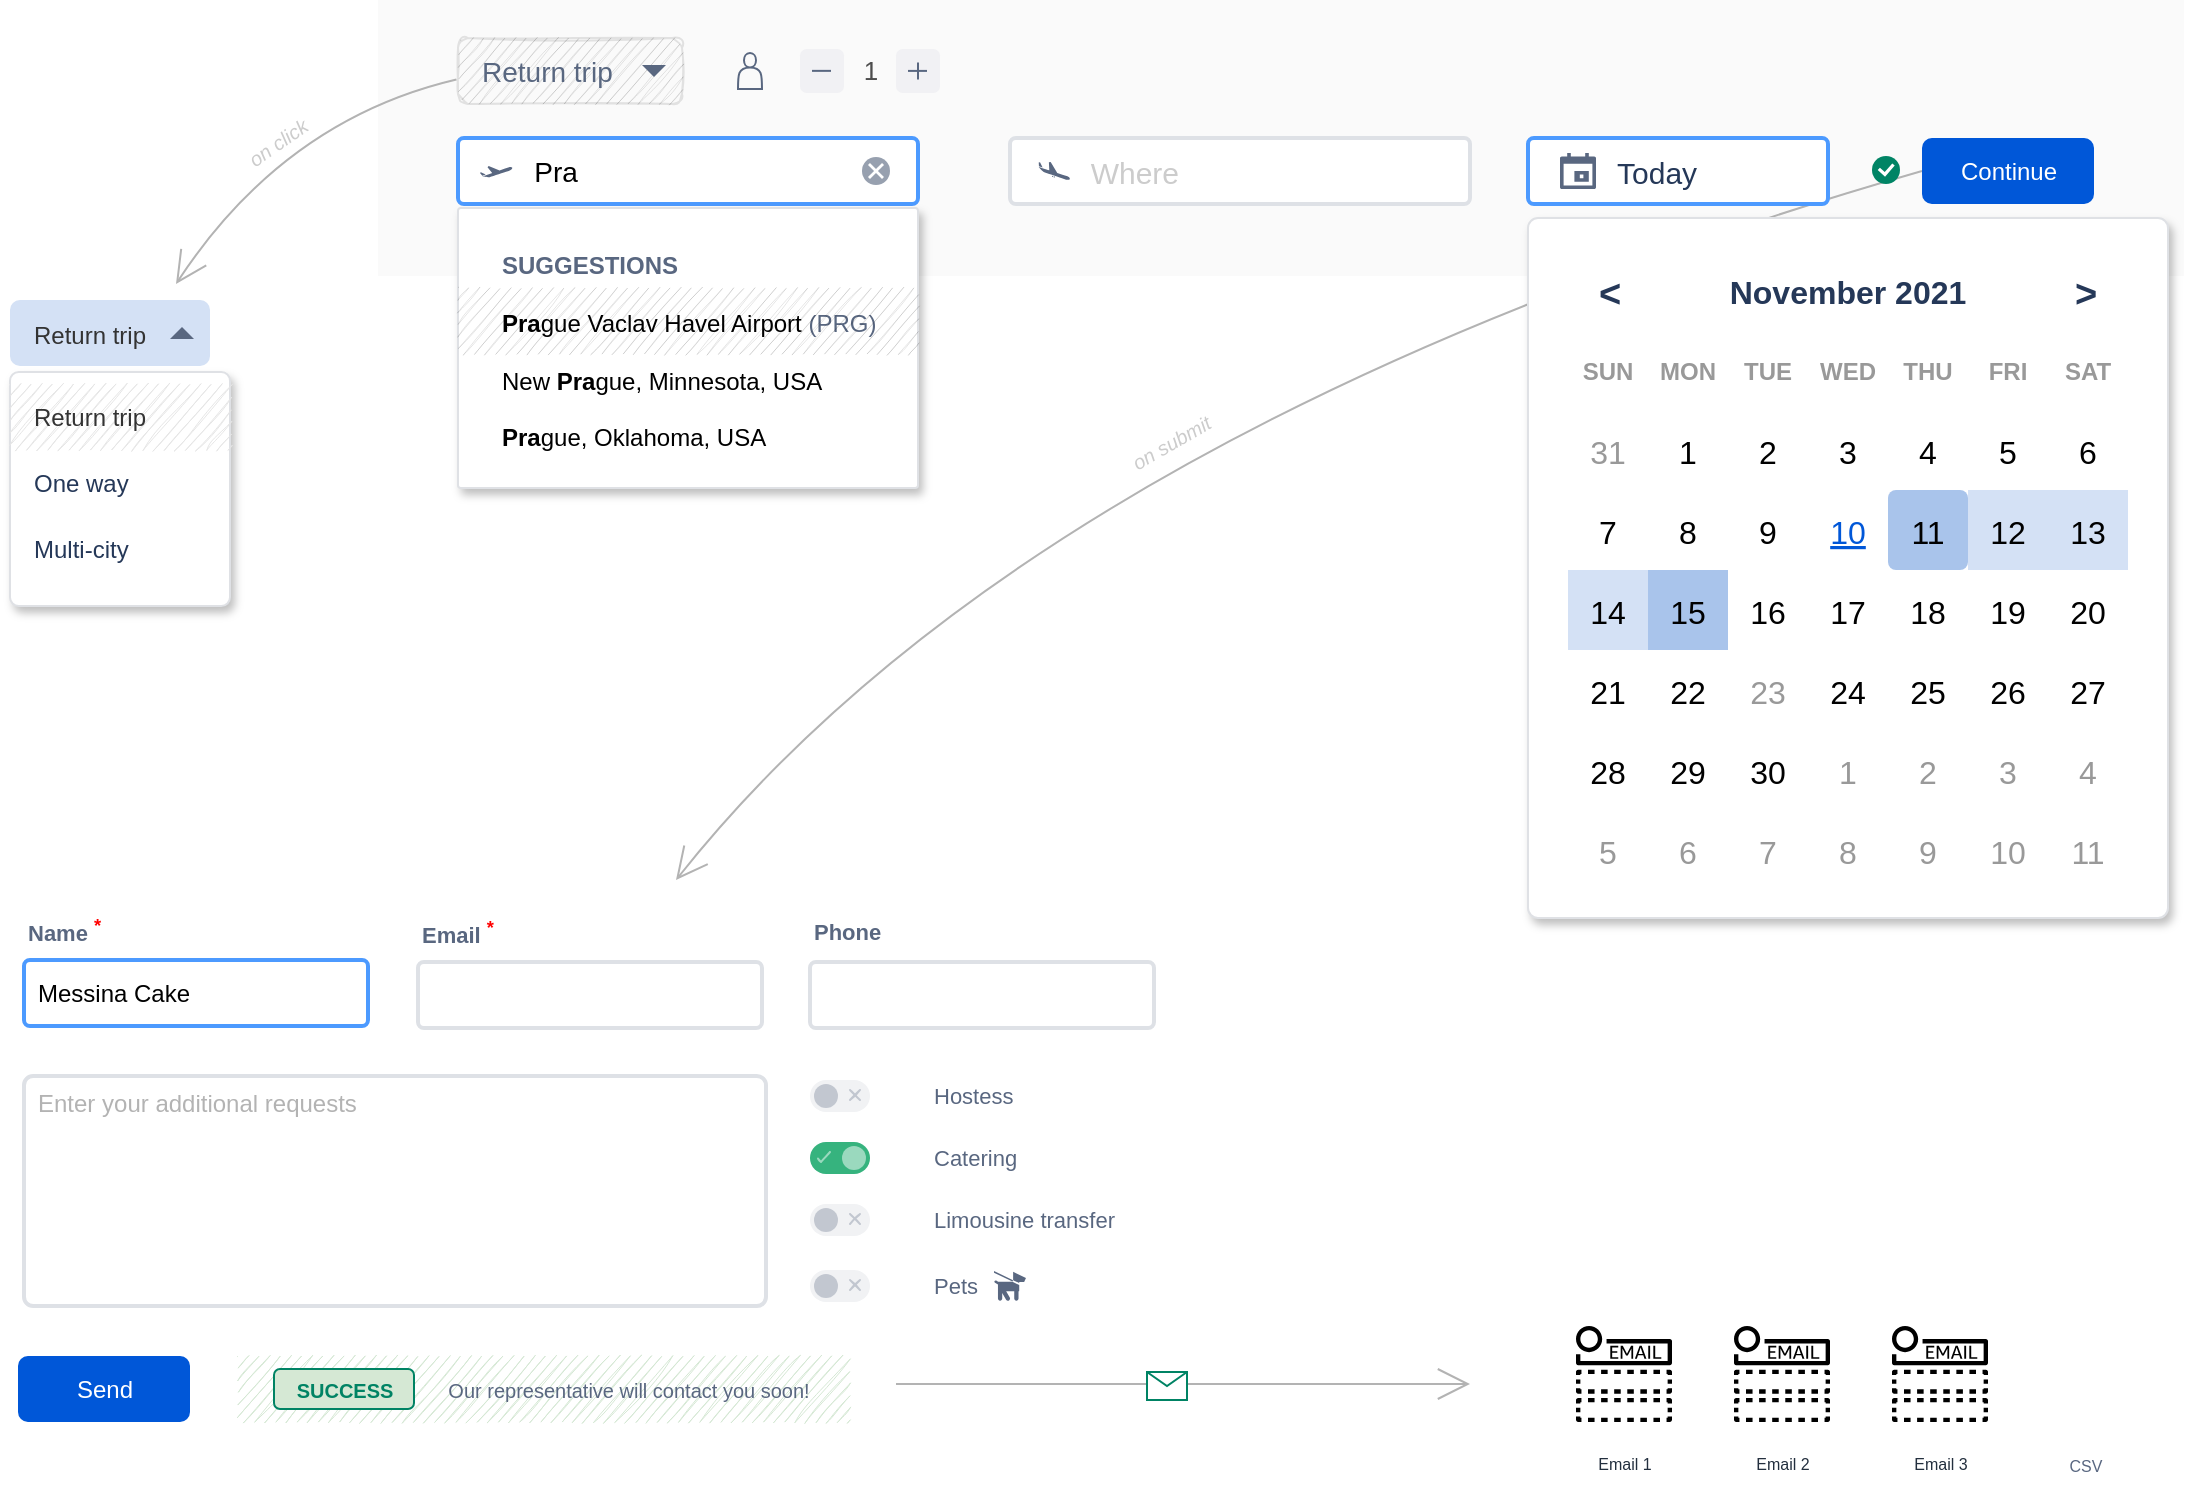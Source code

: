 <mxfile version="15.3.5" type="github" pages="2">
  <diagram name="Form" id="2cc2dc42-3aac-f2a9-1cec-7a8b7cbee084">
    <mxGraphModel dx="1414" dy="795" grid="0" gridSize="10" guides="1" tooltips="1" connect="1" arrows="1" fold="1" page="1" pageScale="1" pageWidth="1169" pageHeight="827" background="#ffffff" math="0" shadow="0">
      <root>
        <mxCell id="0" />
        <mxCell id="1" parent="0" />
        <mxCell id="OI_sCRz20BsgHnKaaoa2-176" value="" style="rounded=0;whiteSpace=wrap;html=1;shadow=0;glass=0;labelBackgroundColor=none;sketch=0;hachureGap=4;pointerEvents=0;fontFamily=Helvetica;fontSize=10;fontColor=#333333;strokeColor=none;strokeWidth=1;fillColor=#FAFAFA;gradientDirection=south;align=left;verticalAlign=middle;" parent="1" vertex="1">
          <mxGeometry x="237" y="13" width="903" height="138" as="geometry" />
        </mxCell>
        <mxCell id="OI_sCRz20BsgHnKaaoa2-163" value="" style="rounded=0;fillColor=#D5E8D4;strokeColor=none;shadow=0;html=1;align=left;fontSize=12;spacingLeft=10;fontColor=#333333;resizeWidth=1;sketch=1;hachureGap=4;pointerEvents=0;fontFamily=Helvetica;fillStyle=auto;" parent="1" vertex="1">
          <mxGeometry x="167" y="691" width="306" height="33" as="geometry" />
        </mxCell>
        <mxCell id="OI_sCRz20BsgHnKaaoa2-109" value="" style="rounded=1;shadow=0;labelBackgroundColor=none;sketch=0;hachureGap=4;pointerEvents=0;fontFamily=Helvetica;fontSize=15;fontColor=none;strokeColor=none;strokeWidth=2;fillColor=#F1F1F4;gradientDirection=south;noLabel=1;fillStyle=auto;" parent="1" vertex="1">
          <mxGeometry x="448" y="37.5" width="22" height="22" as="geometry" />
        </mxCell>
        <mxCell id="OI_sCRz20BsgHnKaaoa2-107" value="" style="rounded=1;shadow=0;labelBackgroundColor=none;sketch=0;hachureGap=4;pointerEvents=0;fontFamily=Helvetica;fontSize=15;fontColor=none;strokeColor=none;strokeWidth=2;fillColor=#F1F1F4;gradientDirection=south;noLabel=1;fillStyle=auto;" parent="1" vertex="1">
          <mxGeometry x="496" y="37.5" width="22" height="22" as="geometry" />
        </mxCell>
        <mxCell id="OI_sCRz20BsgHnKaaoa2-7" value="&amp;nbsp; &amp;nbsp; &amp;nbsp; &amp;nbsp; Pra" style="rounded=1;arcSize=9;fillColor=#ffffff;strokeColor=#4C9AFF;html=1;strokeWidth=2;spacingLeft=5;fontColor=#000000;align=left;sketch=0;hachureGap=4;pointerEvents=0;fontFamily=Helvetica;fontSize=14;shadow=0;" parent="1" vertex="1">
          <mxGeometry x="277" y="82" width="230" height="33" as="geometry" />
        </mxCell>
        <mxCell id="OI_sCRz20BsgHnKaaoa2-8" value="" style="html=1;shadow=0;dashed=0;shape=mxgraph.atlassian.close;fillColor=#97A0AF;strokeColor=none;sketch=0;hachureGap=4;pointerEvents=0;fontFamily=Architects Daughter;fontSource=https%3A%2F%2Ffonts.googleapis.com%2Fcss%3Ffamily%3DArchitects%2BDaughter;fontSize=20;" parent="OI_sCRz20BsgHnKaaoa2-7" vertex="1">
          <mxGeometry x="1" y="0.5" width="14" height="14" relative="1" as="geometry">
            <mxPoint x="-28" y="-7" as="offset" />
          </mxGeometry>
        </mxCell>
        <mxCell id="OI_sCRz20BsgHnKaaoa2-32" value="" style="shape=mxgraph.signs.transportation.airplane_1;html=1;pointerEvents=1;fillColor=#596780;strokeColor=none;verticalLabelPosition=bottom;verticalAlign=top;align=center;hachureGap=4;shadow=0;labelBackgroundColor=none;sketch=0;fontFamily=Helvetica;fontSize=15;fontColor=none;" parent="OI_sCRz20BsgHnKaaoa2-7" vertex="1">
          <mxGeometry x="11" y="14" width="16.26" height="5.75" as="geometry" />
        </mxCell>
        <mxCell id="OI_sCRz20BsgHnKaaoa2-9" value="&lt;b&gt;&lt;font color=&quot;#596780&quot;&gt;SUGGESTIONS&lt;/font&gt;&lt;/b&gt;&lt;div&gt;&lt;br&gt;&lt;div&gt;&lt;b&gt;Pra&lt;/b&gt;gue&amp;nbsp;Vaclav Havel Airport&amp;nbsp;&lt;font color=&quot;#596780&quot;&gt;(PRG)&lt;/font&gt;&lt;/div&gt;&lt;br&gt;&lt;div&gt;New &lt;b&gt;Pra&lt;/b&gt;gue, Minnesota, USA&lt;/div&gt;&lt;div&gt;&lt;br&gt;&lt;/div&gt;&lt;b&gt;Pra&lt;/b&gt;gue, Oklahoma, USA&lt;div&gt;&lt;/div&gt;&lt;/div&gt;" style="html=1;rounded=1;fillColor=default;strokeColor=#DFE1E5;fontSize=12;align=left;fontColor=#000000;shadow=1;arcSize=1;whiteSpace=wrap;spacing=2;verticalAlign=top;fontStyle=0;spacingLeft=20;spacingTop=15;sketch=0;hachureGap=4;pointerEvents=0;fontFamily=Helvetica;" parent="1" vertex="1">
          <mxGeometry x="277" y="117" width="230" height="140" as="geometry" />
        </mxCell>
        <mxCell id="OI_sCRz20BsgHnKaaoa2-10" value="" style="rounded=0;fillColor=#000000;strokeColor=none;html=1;opacity=10;resizeWidth=1;sketch=1;hachureGap=4;pointerEvents=0;fontFamily=Architects Daughter;fontSource=https%3A%2F%2Ffonts.googleapis.com%2Fcss%3Ffamily%3DArchitects%2BDaughter;fontSize=20;" parent="OI_sCRz20BsgHnKaaoa2-9" vertex="1">
          <mxGeometry width="230" height="33" relative="1" as="geometry">
            <mxPoint y="40" as="offset" />
          </mxGeometry>
        </mxCell>
        <mxCell id="OI_sCRz20BsgHnKaaoa2-110" style="edgeStyle=none;curved=1;orthogonalLoop=1;jettySize=auto;html=1;fontFamily=Helvetica;fontSize=13;fontColor=none;endArrow=open;startSize=14;endSize=14;sourcePerimeterSpacing=8;targetPerimeterSpacing=8;strokeColor=#B3B3B3;exitX=-0.007;exitY=0.63;exitDx=0;exitDy=0;exitPerimeter=0;" parent="1" source="OI_sCRz20BsgHnKaaoa2-12" edge="1">
          <mxGeometry relative="1" as="geometry">
            <mxPoint x="136" y="155" as="targetPoint" />
            <Array as="points">
              <mxPoint x="190" y="73" />
            </Array>
          </mxGeometry>
        </mxCell>
        <mxCell id="OI_sCRz20BsgHnKaaoa2-12" value="Return trip" style="rounded=1;fillColor=#000000;strokeColor=default;html=1;fontColor=#596780;align=left;fontSize=14;spacingLeft=10;sketch=1;hachureGap=4;pointerEvents=0;fontFamily=Helvetica;shadow=0;opacity=10;" parent="1" vertex="1">
          <mxGeometry x="277" y="32" width="112" height="33" as="geometry" />
        </mxCell>
        <mxCell id="OI_sCRz20BsgHnKaaoa2-13" value="" style="shape=triangle;direction=south;fillColor=#596780;strokeColor=none;html=1;sketch=0;hachureGap=4;pointerEvents=0;fontFamily=Architects Daughter;fontSource=https%3A%2F%2Ffonts.googleapis.com%2Fcss%3Ffamily%3DArchitects%2BDaughter;fontSize=20;" parent="OI_sCRz20BsgHnKaaoa2-12" vertex="1">
          <mxGeometry x="1" y="0.5" width="12" height="6" relative="1" as="geometry">
            <mxPoint x="-20" y="-3" as="offset" />
          </mxGeometry>
        </mxCell>
        <mxCell id="OI_sCRz20BsgHnKaaoa2-15" value="&lt;font style=&quot;font-size: 12px&quot;&gt;Return trip&lt;/font&gt;" style="rounded=1;fillColor=#D4E1F5;strokeColor=none;html=1;fontColor=#333333;align=left;fontSize=14;spacingLeft=10;sketch=0;hachureGap=4;pointerEvents=0;fontFamily=Helvetica;shadow=0;" parent="1" vertex="1">
          <mxGeometry x="53" y="163" width="100" height="33" as="geometry" />
        </mxCell>
        <mxCell id="OI_sCRz20BsgHnKaaoa2-16" value="" style="shape=triangle;direction=south;fillColor=#596780;strokeColor=none;html=1;sketch=0;hachureGap=4;pointerEvents=0;fontFamily=Helvetica;fontSize=20;fontColor=#ffffff;flipV=1;" parent="OI_sCRz20BsgHnKaaoa2-15" vertex="1">
          <mxGeometry x="1" y="0.5" width="12" height="6" relative="1" as="geometry">
            <mxPoint x="-20" y="-3" as="offset" />
          </mxGeometry>
        </mxCell>
        <mxCell id="OI_sCRz20BsgHnKaaoa2-17" value="" style="rounded=1;fillColor=#ffffff;strokeColor=#DFE1E5;shadow=1;html=1;arcSize=4;sketch=0;hachureGap=4;pointerEvents=0;fontFamily=Helvetica;fontSize=20;" parent="1" vertex="1">
          <mxGeometry x="53" y="199" width="110" height="117" as="geometry" />
        </mxCell>
        <mxCell id="OI_sCRz20BsgHnKaaoa2-18" value="Return trip" style="rounded=0;fillColor=#E6E6E6;strokeColor=none;shadow=0;html=1;align=left;fontSize=12;spacingLeft=10;fontColor=#333333;resizeWidth=1;sketch=1;hachureGap=4;pointerEvents=0;fontFamily=Helvetica;fillStyle=auto;" parent="OI_sCRz20BsgHnKaaoa2-17" vertex="1">
          <mxGeometry width="110" height="33" relative="1" as="geometry">
            <mxPoint y="6" as="offset" />
          </mxGeometry>
        </mxCell>
        <mxCell id="OI_sCRz20BsgHnKaaoa2-19" value="One way" style="rounded=0;fillColor=none;strokeColor=none;shadow=0;html=1;align=left;fontSize=12;spacingLeft=10;fontColor=#253858;resizeWidth=1;sketch=1;hachureGap=4;pointerEvents=0;fontFamily=Helvetica;" parent="OI_sCRz20BsgHnKaaoa2-17" vertex="1">
          <mxGeometry width="110" height="33" relative="1" as="geometry">
            <mxPoint y="39" as="offset" />
          </mxGeometry>
        </mxCell>
        <mxCell id="OI_sCRz20BsgHnKaaoa2-20" value="Multi-city" style="rounded=0;fillColor=none;strokeColor=none;shadow=0;html=1;align=left;fontSize=12;spacingLeft=10;fontColor=#253858;resizeWidth=1;sketch=1;hachureGap=4;pointerEvents=0;fontFamily=Helvetica;" parent="OI_sCRz20BsgHnKaaoa2-17" vertex="1">
          <mxGeometry width="110" height="33" relative="1" as="geometry">
            <mxPoint y="72" as="offset" />
          </mxGeometry>
        </mxCell>
        <mxCell id="OI_sCRz20BsgHnKaaoa2-25" value="&lt;font style=&quot;font-size: 15px&quot; color=&quot;#cccccc&quot;&gt;&amp;nbsp; &amp;nbsp; &amp;nbsp; &amp;nbsp; Where&lt;/font&gt;" style="rounded=1;arcSize=9;fillColor=#ffffff;strokeColor=#DEE1E6;html=1;strokeWidth=2;spacingLeft=5;fontColor=#000000;align=left;sketch=0;hachureGap=4;pointerEvents=0;fontFamily=Helvetica;fontSize=15;shadow=0;" parent="1" vertex="1">
          <mxGeometry x="553" y="82" width="230" height="33" as="geometry" />
        </mxCell>
        <mxCell id="OI_sCRz20BsgHnKaaoa2-27" value="" style="shape=image;verticalAlign=top;verticalLabelPosition=bottom;labelBackgroundColor=none;imageAspect=0;aspect=fixed;image=https://cdn1.iconfinder.com/data/icons/heroicons-ui/24/switch-horizontal-512.png;hachureGap=4;pointerEvents=0;shadow=0;sketch=0;fontFamily=Helvetica;fontSize=15;fontColor=none;strokeColor=#CCCCCC;fillColor=#CCCCCC;gradientDirection=south;strokeWidth=3;imageBackground=#FAFAFA;noLabel=1;imageBorder=none;" parent="1" vertex="1">
          <mxGeometry x="520" y="88.5" width="20" height="20" as="geometry" />
        </mxCell>
        <mxCell id="OI_sCRz20BsgHnKaaoa2-28" value="" style="shape=actor;whiteSpace=wrap;html=1;hachureGap=4;pointerEvents=0;shadow=0;labelBackgroundColor=none;sketch=0;fontFamily=Helvetica;fontSize=15;fontColor=none;strokeColor=#596780;strokeWidth=1;fillColor=none;gradientDirection=south;" parent="1" vertex="1">
          <mxGeometry x="417" y="39.5" width="12" height="18" as="geometry" />
        </mxCell>
        <mxCell id="OI_sCRz20BsgHnKaaoa2-34" value="" style="shape=mxgraph.signs.transportation.airplane_2;html=1;pointerEvents=1;fillColor=#596780;strokeColor=none;verticalLabelPosition=bottom;verticalAlign=top;align=center;hachureGap=4;shadow=0;labelBackgroundColor=none;sketch=0;fontFamily=Helvetica;fontSize=14;fontColor=none;" parent="1" vertex="1">
          <mxGeometry x="567" y="94" width="16.1" height="9" as="geometry" />
        </mxCell>
        <mxCell id="OI_sCRz20BsgHnKaaoa2-153" style="edgeStyle=none;curved=1;orthogonalLoop=1;jettySize=auto;html=1;fontFamily=Helvetica;fontSize=13;fontColor=#596780;endArrow=open;startSize=14;endSize=14;sourcePerimeterSpacing=8;targetPerimeterSpacing=8;strokeColor=#B3B3B3;exitX=0;exitY=0.5;exitDx=0;exitDy=0;" parent="1" source="OI_sCRz20BsgHnKaaoa2-39" edge="1">
          <mxGeometry relative="1" as="geometry">
            <mxPoint x="386" y="453" as="targetPoint" />
            <Array as="points">
              <mxPoint x="566" y="226" />
            </Array>
          </mxGeometry>
        </mxCell>
        <mxCell id="OI_sCRz20BsgHnKaaoa2-39" value="Continue" style="rounded=1;fillColor=#0057D8;align=center;strokeColor=none;html=1;fontColor=#ffffff;fontSize=12;sketch=0;hachureGap=4;pointerEvents=0;shadow=0;labelBackgroundColor=none;fontFamily=Helvetica;" parent="1" vertex="1">
          <mxGeometry x="1009" y="82" width="86" height="33" as="geometry" />
        </mxCell>
        <mxCell id="OI_sCRz20BsgHnKaaoa2-40" value="" style="html=1;shadow=0;dashed=0;shape=mxgraph.atlassian.checkbox;fillColor=#008465;strokeColor=none;html=1;sketch=0;hachureGap=4;pointerEvents=0;labelBackgroundColor=none;fontFamily=Helvetica;fontSize=15;fontColor=none;" parent="1" vertex="1">
          <mxGeometry x="984" y="91" width="14" height="14" as="geometry" />
        </mxCell>
        <mxCell id="OI_sCRz20BsgHnKaaoa2-98" value="" style="edgeStyle=none;curved=1;orthogonalLoop=1;jettySize=auto;html=1;fontFamily=Helvetica;fontSize=15;fontColor=none;endArrow=open;startSize=14;endSize=14;sourcePerimeterSpacing=8;targetPerimeterSpacing=8;" parent="1" source="OI_sCRz20BsgHnKaaoa2-42" target="OI_sCRz20BsgHnKaaoa2-47" edge="1">
          <mxGeometry relative="1" as="geometry" />
        </mxCell>
        <mxCell id="OI_sCRz20BsgHnKaaoa2-42" value="&lt;font style=&quot;font-size: 15px&quot;&gt;&amp;nbsp; &amp;nbsp; &amp;nbsp; &amp;nbsp; &amp;nbsp;Today&lt;/font&gt;" style="rounded=1;arcSize=9;fillColor=#ffffff;align=left;spacingLeft=5;strokeColor=#4C9AFF;html=1;strokeWidth=2;fontColor=#253858;fontSize=12;hachureGap=4;pointerEvents=0;shadow=0;labelBackgroundColor=none;sketch=0;fontFamily=Helvetica;" parent="1" vertex="1">
          <mxGeometry x="812" y="82" width="150" height="33" as="geometry" />
        </mxCell>
        <mxCell id="OI_sCRz20BsgHnKaaoa2-43" value="" style="shape=mxgraph.gmdl.calendar;fillColor=#596780;strokeColor=none" parent="OI_sCRz20BsgHnKaaoa2-42" vertex="1">
          <mxGeometry x="1" y="0.5" width="18" height="18" relative="1" as="geometry">
            <mxPoint x="-134" y="-9" as="offset" />
          </mxGeometry>
        </mxCell>
        <mxCell id="OI_sCRz20BsgHnKaaoa2-44" value="" style="shape=mxgraph.mockup.forms.rrect;rSize=5;strokeColor=#DFE1E5;fillColor=#ffffff;shadow=1;hachureGap=4;pointerEvents=0;labelBackgroundColor=none;sketch=0;fontFamily=Helvetica;fontSize=15;fontColor=none;html=0;" parent="1" vertex="1">
          <mxGeometry x="812" y="122" width="320" height="350" as="geometry" />
        </mxCell>
        <mxCell id="OI_sCRz20BsgHnKaaoa2-45" value="November 2021" style="strokeColor=none;fillColor=none;fontColor=#253858;fontSize=16;fontStyle=1" parent="OI_sCRz20BsgHnKaaoa2-44" vertex="1">
          <mxGeometry x="60" y="16" width="200" height="40" as="geometry" />
        </mxCell>
        <mxCell id="OI_sCRz20BsgHnKaaoa2-46" value="&lt;" style="strokeColor=none;fillColor=none;fontColor=#253858;fontSize=19;fontStyle=1;" parent="OI_sCRz20BsgHnKaaoa2-44" vertex="1">
          <mxGeometry x="16" y="16" width="50" height="40" as="geometry" />
        </mxCell>
        <mxCell id="OI_sCRz20BsgHnKaaoa2-47" value="&gt;" style="strokeColor=none;fillColor=none;fontColor=#253858;fontSize=19;fontStyle=1;" parent="OI_sCRz20BsgHnKaaoa2-44" vertex="1">
          <mxGeometry x="254" y="16" width="50" height="40" as="geometry" />
        </mxCell>
        <mxCell id="OI_sCRz20BsgHnKaaoa2-48" value="SUN" style="strokeColor=none;fillColor=none;fontColor=#999999;fontSize=12;fontStyle=1" parent="OI_sCRz20BsgHnKaaoa2-44" vertex="1">
          <mxGeometry x="20" y="56" width="40" height="40" as="geometry" />
        </mxCell>
        <mxCell id="OI_sCRz20BsgHnKaaoa2-49" value="MON" style="strokeColor=none;fillColor=none;fontColor=#999999;fontSize=12;fontStyle=1" parent="OI_sCRz20BsgHnKaaoa2-44" vertex="1">
          <mxGeometry x="60" y="56" width="40" height="40" as="geometry" />
        </mxCell>
        <mxCell id="OI_sCRz20BsgHnKaaoa2-50" value="TUE" style="strokeColor=none;fillColor=none;fontColor=#999999;fontSize=12;fontStyle=1" parent="OI_sCRz20BsgHnKaaoa2-44" vertex="1">
          <mxGeometry x="100" y="56" width="40" height="40" as="geometry" />
        </mxCell>
        <mxCell id="OI_sCRz20BsgHnKaaoa2-51" value="WED" style="strokeColor=none;fillColor=none;fontColor=#999999;fontSize=12;fontStyle=1" parent="OI_sCRz20BsgHnKaaoa2-44" vertex="1">
          <mxGeometry x="140" y="56" width="40" height="40" as="geometry" />
        </mxCell>
        <mxCell id="OI_sCRz20BsgHnKaaoa2-52" value="THU" style="strokeColor=none;fillColor=none;fontColor=#999999;fontSize=12;fontStyle=1" parent="OI_sCRz20BsgHnKaaoa2-44" vertex="1">
          <mxGeometry x="180" y="56" width="40" height="40" as="geometry" />
        </mxCell>
        <mxCell id="OI_sCRz20BsgHnKaaoa2-53" value="FRI" style="strokeColor=none;fillColor=none;fontColor=#999999;fontSize=12;fontStyle=1" parent="OI_sCRz20BsgHnKaaoa2-44" vertex="1">
          <mxGeometry x="220" y="56" width="40" height="40" as="geometry" />
        </mxCell>
        <mxCell id="OI_sCRz20BsgHnKaaoa2-54" value="SAT" style="strokeColor=none;fillColor=none;fontColor=#999999;fontSize=12;fontStyle=1" parent="OI_sCRz20BsgHnKaaoa2-44" vertex="1">
          <mxGeometry x="260" y="56" width="40" height="40" as="geometry" />
        </mxCell>
        <mxCell id="OI_sCRz20BsgHnKaaoa2-55" value="31" style="strokeColor=none;fillColor=none;fontColor=#999999;fontSize=16" parent="OI_sCRz20BsgHnKaaoa2-44" vertex="1">
          <mxGeometry x="20" y="96" width="40" height="40" as="geometry" />
        </mxCell>
        <mxCell id="OI_sCRz20BsgHnKaaoa2-56" value="1" style="strokeColor=none;fillColor=none;fontColor=#000000;fontSize=16" parent="OI_sCRz20BsgHnKaaoa2-44" vertex="1">
          <mxGeometry x="60" y="96" width="40" height="40" as="geometry" />
        </mxCell>
        <mxCell id="OI_sCRz20BsgHnKaaoa2-57" value="2" style="strokeColor=none;fillColor=none;fontColor=#000000;fontSize=16" parent="OI_sCRz20BsgHnKaaoa2-44" vertex="1">
          <mxGeometry x="100" y="96" width="40" height="40" as="geometry" />
        </mxCell>
        <mxCell id="OI_sCRz20BsgHnKaaoa2-58" value="3" style="strokeColor=none;fillColor=none;fontColor=#000000;fontSize=16" parent="OI_sCRz20BsgHnKaaoa2-44" vertex="1">
          <mxGeometry x="140" y="96" width="40" height="40" as="geometry" />
        </mxCell>
        <mxCell id="OI_sCRz20BsgHnKaaoa2-59" value="4" style="strokeColor=none;fillColor=none;fontColor=#000000;fontSize=16" parent="OI_sCRz20BsgHnKaaoa2-44" vertex="1">
          <mxGeometry x="180" y="96" width="40" height="40" as="geometry" />
        </mxCell>
        <mxCell id="OI_sCRz20BsgHnKaaoa2-60" value="5" style="strokeColor=none;fillColor=none;fontColor=#000000;fontSize=16" parent="OI_sCRz20BsgHnKaaoa2-44" vertex="1">
          <mxGeometry x="220" y="96" width="40" height="40" as="geometry" />
        </mxCell>
        <mxCell id="OI_sCRz20BsgHnKaaoa2-61" value="6" style="strokeColor=none;fillColor=none;fontColor=#000000;fontSize=16" parent="OI_sCRz20BsgHnKaaoa2-44" vertex="1">
          <mxGeometry x="260" y="96" width="40" height="40" as="geometry" />
        </mxCell>
        <mxCell id="OI_sCRz20BsgHnKaaoa2-62" value="7" style="strokeColor=none;fillColor=none;fontColor=#000000;fontSize=16" parent="OI_sCRz20BsgHnKaaoa2-44" vertex="1">
          <mxGeometry x="20" y="136" width="40" height="40" as="geometry" />
        </mxCell>
        <mxCell id="OI_sCRz20BsgHnKaaoa2-63" value="8" style="strokeColor=none;fillColor=none;fontColor=#000000;fontSize=16" parent="OI_sCRz20BsgHnKaaoa2-44" vertex="1">
          <mxGeometry x="60" y="136" width="40" height="40" as="geometry" />
        </mxCell>
        <mxCell id="OI_sCRz20BsgHnKaaoa2-64" value="9" style="strokeColor=none;fillColor=none;fontColor=#000000;fontSize=16" parent="OI_sCRz20BsgHnKaaoa2-44" vertex="1">
          <mxGeometry x="100" y="136" width="40" height="40" as="geometry" />
        </mxCell>
        <mxCell id="OI_sCRz20BsgHnKaaoa2-65" value="10" style="strokeColor=none;fillColor=none;fontColor=#0057D8;fontSize=16;fontStyle=4" parent="OI_sCRz20BsgHnKaaoa2-44" vertex="1">
          <mxGeometry x="140" y="136" width="40" height="40" as="geometry" />
        </mxCell>
        <mxCell id="OI_sCRz20BsgHnKaaoa2-66" value="11" style="strokeColor=none;fillColor=#A9C4EB;fontColor=#000000;fontSize=16;rounded=1;arcSize=10;glass=0;shadow=0;" parent="OI_sCRz20BsgHnKaaoa2-44" vertex="1">
          <mxGeometry x="180" y="136" width="40" height="40" as="geometry" />
        </mxCell>
        <mxCell id="OI_sCRz20BsgHnKaaoa2-67" value="12" style="strokeColor=none;fillColor=#D4E1F5;fontColor=#000000;fontSize=16" parent="OI_sCRz20BsgHnKaaoa2-44" vertex="1">
          <mxGeometry x="220" y="136" width="40" height="40" as="geometry" />
        </mxCell>
        <mxCell id="OI_sCRz20BsgHnKaaoa2-68" value="13" style="strokeColor=none;fillColor=#D4E1F5;fontColor=#000000;fontSize=16" parent="OI_sCRz20BsgHnKaaoa2-44" vertex="1">
          <mxGeometry x="260" y="136" width="40" height="40" as="geometry" />
        </mxCell>
        <mxCell id="OI_sCRz20BsgHnKaaoa2-69" value="14" style="strokeColor=none;fillColor=#D4E1F5;fontColor=#000000;fontSize=16" parent="OI_sCRz20BsgHnKaaoa2-44" vertex="1">
          <mxGeometry x="20" y="176" width="40" height="40" as="geometry" />
        </mxCell>
        <mxCell id="OI_sCRz20BsgHnKaaoa2-70" value="15" style="strokeColor=none;fillColor=#A9C4EB;fontColor=#000000;fontSize=16" parent="OI_sCRz20BsgHnKaaoa2-44" vertex="1">
          <mxGeometry x="60" y="176" width="40" height="40" as="geometry" />
        </mxCell>
        <mxCell id="OI_sCRz20BsgHnKaaoa2-71" value="16" style="strokeColor=none;fillColor=none;fontColor=#000000;fontSize=16" parent="OI_sCRz20BsgHnKaaoa2-44" vertex="1">
          <mxGeometry x="100" y="176" width="40" height="40" as="geometry" />
        </mxCell>
        <mxCell id="OI_sCRz20BsgHnKaaoa2-72" value="17" style="strokeColor=none;fillColor=none;fontColor=#000000;fontSize=16" parent="OI_sCRz20BsgHnKaaoa2-44" vertex="1">
          <mxGeometry x="140" y="176" width="40" height="40" as="geometry" />
        </mxCell>
        <mxCell id="OI_sCRz20BsgHnKaaoa2-73" value="18" style="strokeColor=none;fillColor=none;fontColor=#000000;fontSize=16" parent="OI_sCRz20BsgHnKaaoa2-44" vertex="1">
          <mxGeometry x="180" y="176" width="40" height="40" as="geometry" />
        </mxCell>
        <mxCell id="OI_sCRz20BsgHnKaaoa2-74" value="19" style="strokeColor=none;fillColor=none;fontColor=#000000;fontSize=16" parent="OI_sCRz20BsgHnKaaoa2-44" vertex="1">
          <mxGeometry x="220" y="176" width="40" height="40" as="geometry" />
        </mxCell>
        <mxCell id="OI_sCRz20BsgHnKaaoa2-75" value="20" style="strokeColor=none;fillColor=none;fontColor=#000000;fontSize=16" parent="OI_sCRz20BsgHnKaaoa2-44" vertex="1">
          <mxGeometry x="260" y="176" width="40" height="40" as="geometry" />
        </mxCell>
        <mxCell id="OI_sCRz20BsgHnKaaoa2-76" value="21" style="strokeColor=none;fillColor=none;fontColor=#000000;fontSize=16" parent="OI_sCRz20BsgHnKaaoa2-44" vertex="1">
          <mxGeometry x="20" y="216" width="40" height="40" as="geometry" />
        </mxCell>
        <mxCell id="OI_sCRz20BsgHnKaaoa2-77" value="22" style="strokeColor=none;fillColor=none;fontColor=#000000;fontSize=16" parent="OI_sCRz20BsgHnKaaoa2-44" vertex="1">
          <mxGeometry x="60" y="216" width="40" height="40" as="geometry" />
        </mxCell>
        <mxCell id="OI_sCRz20BsgHnKaaoa2-78" value="23" style="strokeColor=none;fillColor=none;fontColor=#999999;fontSize=16" parent="OI_sCRz20BsgHnKaaoa2-44" vertex="1">
          <mxGeometry x="100" y="216" width="40" height="40" as="geometry" />
        </mxCell>
        <mxCell id="OI_sCRz20BsgHnKaaoa2-79" value="24" style="strokeColor=none;fillColor=none;fontColor=#000000;fontSize=16" parent="OI_sCRz20BsgHnKaaoa2-44" vertex="1">
          <mxGeometry x="140" y="216" width="40" height="40" as="geometry" />
        </mxCell>
        <mxCell id="OI_sCRz20BsgHnKaaoa2-80" value="25" style="strokeColor=none;fillColor=none;fontColor=#000000;fontSize=16" parent="OI_sCRz20BsgHnKaaoa2-44" vertex="1">
          <mxGeometry x="180" y="216" width="40" height="40" as="geometry" />
        </mxCell>
        <mxCell id="OI_sCRz20BsgHnKaaoa2-81" value="26" style="strokeColor=none;fillColor=none;fontColor=#000000;fontSize=16" parent="OI_sCRz20BsgHnKaaoa2-44" vertex="1">
          <mxGeometry x="220" y="216" width="40" height="40" as="geometry" />
        </mxCell>
        <mxCell id="OI_sCRz20BsgHnKaaoa2-82" value="27" style="strokeColor=none;fillColor=none;fontColor=#000000;fontSize=16" parent="OI_sCRz20BsgHnKaaoa2-44" vertex="1">
          <mxGeometry x="260" y="216" width="40" height="40" as="geometry" />
        </mxCell>
        <mxCell id="OI_sCRz20BsgHnKaaoa2-83" value="28" style="strokeColor=none;fillColor=none;fontColor=#000000;fontSize=16" parent="OI_sCRz20BsgHnKaaoa2-44" vertex="1">
          <mxGeometry x="20" y="256" width="40" height="40" as="geometry" />
        </mxCell>
        <mxCell id="OI_sCRz20BsgHnKaaoa2-84" value="29" style="strokeColor=none;fillColor=none;fontColor=#000000;fontSize=16" parent="OI_sCRz20BsgHnKaaoa2-44" vertex="1">
          <mxGeometry x="60" y="256" width="40" height="40" as="geometry" />
        </mxCell>
        <mxCell id="OI_sCRz20BsgHnKaaoa2-85" value="30" style="strokeColor=none;fillColor=none;fontColor=#000000;fontSize=16" parent="OI_sCRz20BsgHnKaaoa2-44" vertex="1">
          <mxGeometry x="100" y="256" width="40" height="40" as="geometry" />
        </mxCell>
        <mxCell id="OI_sCRz20BsgHnKaaoa2-86" value="1" style="strokeColor=none;fillColor=none;fontColor=#999999;fontSize=16" parent="OI_sCRz20BsgHnKaaoa2-44" vertex="1">
          <mxGeometry x="140" y="256" width="40" height="40" as="geometry" />
        </mxCell>
        <mxCell id="OI_sCRz20BsgHnKaaoa2-87" value="2" style="strokeColor=none;fillColor=none;fontColor=#999999;fontSize=16" parent="OI_sCRz20BsgHnKaaoa2-44" vertex="1">
          <mxGeometry x="180" y="256" width="40" height="40" as="geometry" />
        </mxCell>
        <mxCell id="OI_sCRz20BsgHnKaaoa2-88" value="3" style="strokeColor=none;fillColor=none;fontColor=#999999;fontSize=16" parent="OI_sCRz20BsgHnKaaoa2-44" vertex="1">
          <mxGeometry x="220" y="256" width="40" height="40" as="geometry" />
        </mxCell>
        <mxCell id="OI_sCRz20BsgHnKaaoa2-89" value="4" style="strokeColor=none;fillColor=none;fontColor=#999999;fontSize=16" parent="OI_sCRz20BsgHnKaaoa2-44" vertex="1">
          <mxGeometry x="260" y="256" width="40" height="40" as="geometry" />
        </mxCell>
        <mxCell id="OI_sCRz20BsgHnKaaoa2-90" value="5" style="strokeColor=none;fillColor=none;fontColor=#999999;fontSize=16" parent="OI_sCRz20BsgHnKaaoa2-44" vertex="1">
          <mxGeometry x="20" y="296" width="40" height="40" as="geometry" />
        </mxCell>
        <mxCell id="OI_sCRz20BsgHnKaaoa2-91" value="6" style="strokeColor=none;fillColor=none;fontColor=#999999;fontSize=16" parent="OI_sCRz20BsgHnKaaoa2-44" vertex="1">
          <mxGeometry x="60" y="296" width="40" height="40" as="geometry" />
        </mxCell>
        <mxCell id="OI_sCRz20BsgHnKaaoa2-92" value="7" style="strokeColor=none;fillColor=none;fontColor=#999999;fontSize=16" parent="OI_sCRz20BsgHnKaaoa2-44" vertex="1">
          <mxGeometry x="100" y="296" width="40" height="40" as="geometry" />
        </mxCell>
        <mxCell id="OI_sCRz20BsgHnKaaoa2-93" value="8" style="strokeColor=none;fillColor=none;fontColor=#999999;fontSize=16" parent="OI_sCRz20BsgHnKaaoa2-44" vertex="1">
          <mxGeometry x="140" y="296" width="40" height="40" as="geometry" />
        </mxCell>
        <mxCell id="OI_sCRz20BsgHnKaaoa2-94" value="9" style="strokeColor=none;fillColor=none;fontColor=#999999;fontSize=16" parent="OI_sCRz20BsgHnKaaoa2-44" vertex="1">
          <mxGeometry x="180" y="296" width="40" height="40" as="geometry" />
        </mxCell>
        <mxCell id="OI_sCRz20BsgHnKaaoa2-95" value="10" style="strokeColor=none;fillColor=none;fontColor=#999999;fontSize=16" parent="OI_sCRz20BsgHnKaaoa2-44" vertex="1">
          <mxGeometry x="220" y="296" width="40" height="40" as="geometry" />
        </mxCell>
        <mxCell id="OI_sCRz20BsgHnKaaoa2-96" value="11" style="strokeColor=none;fillColor=none;fontColor=#999999;fontSize=16" parent="OI_sCRz20BsgHnKaaoa2-44" vertex="1">
          <mxGeometry x="260" y="296" width="40" height="40" as="geometry" />
        </mxCell>
        <mxCell id="OI_sCRz20BsgHnKaaoa2-102" value="" style="endArrow=none;html=1;fontFamily=Helvetica;fontSize=15;fontColor=none;startSize=14;endSize=14;sourcePerimeterSpacing=8;targetPerimeterSpacing=8;strokeColor=#596780;" parent="1" edge="1">
          <mxGeometry width="50" height="50" relative="1" as="geometry">
            <mxPoint x="454" y="48.43" as="sourcePoint" />
            <mxPoint x="463.5" y="48.43" as="targetPoint" />
          </mxGeometry>
        </mxCell>
        <mxCell id="OI_sCRz20BsgHnKaaoa2-103" value="" style="endArrow=none;html=1;fontFamily=Helvetica;fontSize=15;fontColor=none;startSize=14;endSize=14;sourcePerimeterSpacing=8;targetPerimeterSpacing=8;strokeColor=#596780;" parent="1" edge="1">
          <mxGeometry width="50" height="50" relative="1" as="geometry">
            <mxPoint x="502" y="48.45" as="sourcePoint" />
            <mxPoint x="511.5" y="48.45" as="targetPoint" />
          </mxGeometry>
        </mxCell>
        <mxCell id="OI_sCRz20BsgHnKaaoa2-105" value="" style="endArrow=none;html=1;fontFamily=Helvetica;fontSize=15;fontColor=none;startSize=14;endSize=14;sourcePerimeterSpacing=8;targetPerimeterSpacing=8;strokeColor=#596780;" parent="1" edge="1">
          <mxGeometry width="50" height="50" relative="1" as="geometry">
            <mxPoint x="507" y="44.28" as="sourcePoint" />
            <mxPoint x="507" y="52.73" as="targetPoint" />
          </mxGeometry>
        </mxCell>
        <mxCell id="OI_sCRz20BsgHnKaaoa2-106" value="1" style="text;html=1;strokeColor=none;fillColor=none;align=center;verticalAlign=middle;whiteSpace=wrap;rounded=0;shadow=0;labelBackgroundColor=none;sketch=0;hachureGap=4;pointerEvents=0;fontFamily=Helvetica;fontSize=13;fontColor=#4D4D4D;" parent="1" vertex="1">
          <mxGeometry x="476" y="37.5" width="15" height="20" as="geometry" />
        </mxCell>
        <mxCell id="OI_sCRz20BsgHnKaaoa2-112" value="Name&amp;nbsp;&lt;sup&gt;&lt;font color=&quot;#ff0000&quot;&gt;*&lt;/font&gt;&lt;/sup&gt;" style="fillColor=none;strokeColor=none;html=1;fontSize=11;fontStyle=0;align=left;fontColor=#596780;fontStyle=1;fontSize=11;hachureGap=4;pointerEvents=0;shadow=0;glass=0;labelBackgroundColor=none;sketch=0;fontFamily=Helvetica;" parent="1" vertex="1">
          <mxGeometry x="60" y="468" width="172" height="20" as="geometry" />
        </mxCell>
        <mxCell id="OI_sCRz20BsgHnKaaoa2-113" value="Messina Cake" style="rounded=1;arcSize=9;align=left;spacingLeft=5;strokeColor=#4C9AFF;html=1;strokeWidth=2;fontSize=12;hachureGap=4;pointerEvents=0;shadow=0;glass=0;labelBackgroundColor=none;sketch=0;fontFamily=Helvetica;fontColor=none;fillColor=none;gradientDirection=south;" parent="1" vertex="1">
          <mxGeometry x="60" y="493" width="172" height="33" as="geometry" />
        </mxCell>
        <mxCell id="OI_sCRz20BsgHnKaaoa2-115" value="Email&amp;nbsp;&lt;sup&gt;&lt;font color=&quot;#ff0000&quot;&gt;*&lt;/font&gt;&lt;/sup&gt;" style="fillColor=none;strokeColor=none;html=1;fontSize=11;fontStyle=0;align=left;fontColor=#596780;fontStyle=1;fontSize=11;hachureGap=4;pointerEvents=0;shadow=0;glass=0;labelBackgroundColor=none;sketch=0;fontFamily=Helvetica;" parent="1" vertex="1">
          <mxGeometry x="257" y="469" width="172" height="20" as="geometry" />
        </mxCell>
        <mxCell id="OI_sCRz20BsgHnKaaoa2-116" value="" style="rounded=1;arcSize=9;align=left;spacingLeft=5;strokeColor=#DEE1E6;html=1;strokeWidth=2;fontSize=12;hachureGap=4;pointerEvents=0;shadow=0;glass=0;labelBackgroundColor=none;sketch=0;fontFamily=Helvetica;fontColor=none;fillColor=none;gradientDirection=south;" parent="1" vertex="1">
          <mxGeometry x="257" y="494" width="172" height="33" as="geometry" />
        </mxCell>
        <mxCell id="OI_sCRz20BsgHnKaaoa2-117" value="Phone" style="fillColor=none;strokeColor=none;html=1;fontSize=11;fontStyle=0;align=left;fontColor=#596780;fontStyle=1;fontSize=11;hachureGap=4;pointerEvents=0;shadow=0;glass=0;labelBackgroundColor=none;sketch=0;fontFamily=Helvetica;" parent="1" vertex="1">
          <mxGeometry x="453" y="469" width="172" height="20" as="geometry" />
        </mxCell>
        <mxCell id="OI_sCRz20BsgHnKaaoa2-118" value="" style="rounded=1;arcSize=9;align=left;spacingLeft=5;strokeColor=#DEE1E6;html=1;strokeWidth=2;fontSize=12;hachureGap=4;pointerEvents=0;shadow=0;glass=0;labelBackgroundColor=none;sketch=0;fontFamily=Helvetica;fontColor=none;fillColor=none;gradientDirection=south;" parent="1" vertex="1">
          <mxGeometry x="453" y="494" width="172" height="33" as="geometry" />
        </mxCell>
        <mxCell id="OI_sCRz20BsgHnKaaoa2-127" value="&lt;font face=&quot;Helvetica&quot;&gt;Enter your additional requests&lt;/font&gt;" style="rounded=1;arcSize=4;fillColor=none;align=left;spacingLeft=5;strokeColor=#DEE1E6;html=1;strokeWidth=2;fontColor=#B3B3B3;fontSize=12;verticalAlign=top;sketch=0;hachureGap=4;pointerEvents=0;fontFamily=Architects Daughter;fontSource=https%3A%2F%2Ffonts.googleapis.com%2Fcss%3Ffamily%3DArchitects%2BDaughter;shadow=0;glass=0;labelBackgroundColor=none;" parent="1" vertex="1">
          <mxGeometry x="60" y="551" width="371" height="115" as="geometry" />
        </mxCell>
        <mxCell id="OI_sCRz20BsgHnKaaoa2-135" value="" style="fillColor=#F1F2F4;strokeColor=none;rounded=1;arcSize=50;sketch=0;hachureGap=4;pointerEvents=0;fontFamily=Architects Daughter;fontSource=https%3A%2F%2Ffonts.googleapis.com%2Fcss%3Ffamily%3DArchitects%2BDaughter;fontSize=20;shadow=0;glass=0;labelBackgroundColor=none;fontColor=#B3B3B3;html=0;" parent="1" vertex="1">
          <mxGeometry x="453" y="553" width="30" height="16" as="geometry" />
        </mxCell>
        <mxCell id="OI_sCRz20BsgHnKaaoa2-136" value="" style="shape=ellipse;strokeColor=none;fillColor=#C2C7D0;sketch=0;hachureGap=4;pointerEvents=0;fontFamily=Architects Daughter;fontSource=https%3A%2F%2Ffonts.googleapis.com%2Fcss%3Ffamily%3DArchitects%2BDaughter;fontSize=20;" parent="OI_sCRz20BsgHnKaaoa2-135" vertex="1">
          <mxGeometry y="0.5" width="12" height="12" relative="1" as="geometry">
            <mxPoint x="2" y="-6" as="offset" />
          </mxGeometry>
        </mxCell>
        <mxCell id="OI_sCRz20BsgHnKaaoa2-137" value="" style="html=1;shadow=0;dashed=0;shape=mxgraph.atlassian.x;strokeColor=#C2C7D0;sketch=1;hachureGap=4;pointerEvents=0;fontFamily=Architects Daughter;fontSource=https%3A%2F%2Ffonts.googleapis.com%2Fcss%3Ffamily%3DArchitects%2BDaughter;fontSize=20;" parent="OI_sCRz20BsgHnKaaoa2-135" vertex="1">
          <mxGeometry x="1" y="0.5" width="5" height="5" relative="1" as="geometry">
            <mxPoint x="-10" y="-3" as="offset" />
          </mxGeometry>
        </mxCell>
        <mxCell id="OI_sCRz20BsgHnKaaoa2-138" value="Hostess" style="rounded=1;arcSize=10;fillColor=none;strokeColor=none;html=1;fontSize=11;align=left;fontColor=#596780;fontStyle=0;fontSize=11;sketch=0;hachureGap=4;pointerEvents=0;fontFamily=Helvetica;shadow=0;glass=0;labelBackgroundColor=none;" parent="1" vertex="1">
          <mxGeometry x="513" y="551" width="65" height="20" as="geometry" />
        </mxCell>
        <mxCell id="OI_sCRz20BsgHnKaaoa2-139" value="" style="fillColor=#36B37E;strokeColor=none;rounded=1;arcSize=50;sketch=0;hachureGap=4;pointerEvents=0;fontFamily=Architects Daughter;fontSource=https%3A%2F%2Ffonts.googleapis.com%2Fcss%3Ffamily%3DArchitects%2BDaughter;fontSize=20;shadow=0;glass=0;labelBackgroundColor=none;fontColor=#596780;html=0;" parent="1" vertex="1">
          <mxGeometry x="453" y="584" width="30" height="16" as="geometry" />
        </mxCell>
        <mxCell id="OI_sCRz20BsgHnKaaoa2-140" value="" style="shape=ellipse;strokeColor=none;fillColor=#9AD9BE;sketch=0;hachureGap=4;pointerEvents=0;fontFamily=Architects Daughter;fontSource=https%3A%2F%2Ffonts.googleapis.com%2Fcss%3Ffamily%3DArchitects%2BDaughter;fontSize=20;" parent="OI_sCRz20BsgHnKaaoa2-139" vertex="1">
          <mxGeometry x="1" y="0.5" width="12" height="12" relative="1" as="geometry">
            <mxPoint x="-14" y="-6" as="offset" />
          </mxGeometry>
        </mxCell>
        <mxCell id="OI_sCRz20BsgHnKaaoa2-141" value="" style="html=1;shadow=0;dashed=0;shape=mxgraph.atlassian.check;strokeColor=#9AD9BE;sketch=1;hachureGap=4;pointerEvents=0;fontFamily=Architects Daughter;fontSource=https%3A%2F%2Ffonts.googleapis.com%2Fcss%3Ffamily%3DArchitects%2BDaughter;fontSize=20;" parent="OI_sCRz20BsgHnKaaoa2-139" vertex="1">
          <mxGeometry y="0.5" width="6" height="5" relative="1" as="geometry">
            <mxPoint x="4" y="-3" as="offset" />
          </mxGeometry>
        </mxCell>
        <mxCell id="OI_sCRz20BsgHnKaaoa2-142" value="Catering" style="rounded=1;arcSize=10;fillColor=none;strokeColor=none;html=1;fontSize=11;align=left;fontColor=#596780;fontStyle=0;fontSize=11;sketch=0;hachureGap=4;pointerEvents=0;fontFamily=Helvetica;shadow=0;glass=0;labelBackgroundColor=none;" parent="1" vertex="1">
          <mxGeometry x="513" y="582" width="95" height="20" as="geometry" />
        </mxCell>
        <mxCell id="OI_sCRz20BsgHnKaaoa2-147" value="" style="fillColor=#F1F2F4;strokeColor=none;rounded=1;arcSize=50;sketch=0;hachureGap=4;pointerEvents=0;fontFamily=Architects Daughter;fontSource=https%3A%2F%2Ffonts.googleapis.com%2Fcss%3Ffamily%3DArchitects%2BDaughter;fontSize=20;shadow=0;glass=0;labelBackgroundColor=none;fontColor=#B3B3B3;html=0;" parent="1" vertex="1">
          <mxGeometry x="453" y="615" width="30" height="16" as="geometry" />
        </mxCell>
        <mxCell id="OI_sCRz20BsgHnKaaoa2-148" value="" style="shape=ellipse;strokeColor=none;fillColor=#C2C7D0;sketch=0;hachureGap=4;pointerEvents=0;fontFamily=Architects Daughter;fontSource=https%3A%2F%2Ffonts.googleapis.com%2Fcss%3Ffamily%3DArchitects%2BDaughter;fontSize=20;" parent="OI_sCRz20BsgHnKaaoa2-147" vertex="1">
          <mxGeometry y="0.5" width="12" height="12" relative="1" as="geometry">
            <mxPoint x="2" y="-6" as="offset" />
          </mxGeometry>
        </mxCell>
        <mxCell id="OI_sCRz20BsgHnKaaoa2-149" value="" style="html=1;shadow=0;dashed=0;shape=mxgraph.atlassian.x;strokeColor=#C2C7D0;sketch=1;hachureGap=4;pointerEvents=0;fontFamily=Architects Daughter;fontSource=https%3A%2F%2Ffonts.googleapis.com%2Fcss%3Ffamily%3DArchitects%2BDaughter;fontSize=20;" parent="OI_sCRz20BsgHnKaaoa2-147" vertex="1">
          <mxGeometry x="1" y="0.5" width="5" height="5" relative="1" as="geometry">
            <mxPoint x="-10" y="-3" as="offset" />
          </mxGeometry>
        </mxCell>
        <mxCell id="OI_sCRz20BsgHnKaaoa2-150" value="Limousine transfer" style="rounded=1;arcSize=10;fillColor=none;strokeColor=none;html=1;fontSize=11;align=left;fontColor=#596780;fontStyle=0;fontSize=11;sketch=0;hachureGap=4;pointerEvents=0;fontFamily=Helvetica;shadow=0;glass=0;labelBackgroundColor=none;" parent="1" vertex="1">
          <mxGeometry x="513" y="613" width="101" height="20" as="geometry" />
        </mxCell>
        <mxCell id="OI_sCRz20BsgHnKaaoa2-152" value="Send" style="rounded=1;fillColor=#0057D8;strokeColor=none;html=1;fontColor=#ffffff;align=center;verticalAlign=middle;fontStyle=0;fontSize=12;sketch=0;hachureGap=4;pointerEvents=0;shadow=0;glass=0;labelBackgroundColor=none;fontFamily=Helvetica;" parent="1" vertex="1">
          <mxGeometry x="57" y="691" width="86" height="33" as="geometry" />
        </mxCell>
        <mxCell id="OI_sCRz20BsgHnKaaoa2-154" value="" style="fillColor=#F1F2F4;strokeColor=none;rounded=1;arcSize=50;sketch=0;hachureGap=4;pointerEvents=0;fontFamily=Architects Daughter;fontSource=https%3A%2F%2Ffonts.googleapis.com%2Fcss%3Ffamily%3DArchitects%2BDaughter;fontSize=20;shadow=0;glass=0;labelBackgroundColor=none;fontColor=#B3B3B3;html=0;" parent="1" vertex="1">
          <mxGeometry x="453" y="648" width="30" height="16" as="geometry" />
        </mxCell>
        <mxCell id="OI_sCRz20BsgHnKaaoa2-155" value="" style="shape=ellipse;strokeColor=none;fillColor=#C2C7D0;sketch=0;hachureGap=4;pointerEvents=0;fontFamily=Architects Daughter;fontSource=https%3A%2F%2Ffonts.googleapis.com%2Fcss%3Ffamily%3DArchitects%2BDaughter;fontSize=20;" parent="OI_sCRz20BsgHnKaaoa2-154" vertex="1">
          <mxGeometry y="0.5" width="12" height="12" relative="1" as="geometry">
            <mxPoint x="2" y="-6" as="offset" />
          </mxGeometry>
        </mxCell>
        <mxCell id="OI_sCRz20BsgHnKaaoa2-156" value="" style="html=1;shadow=0;dashed=0;shape=mxgraph.atlassian.x;strokeColor=#C2C7D0;sketch=1;hachureGap=4;pointerEvents=0;fontFamily=Architects Daughter;fontSource=https%3A%2F%2Ffonts.googleapis.com%2Fcss%3Ffamily%3DArchitects%2BDaughter;fontSize=20;" parent="OI_sCRz20BsgHnKaaoa2-154" vertex="1">
          <mxGeometry x="1" y="0.5" width="5" height="5" relative="1" as="geometry">
            <mxPoint x="-10" y="-3" as="offset" />
          </mxGeometry>
        </mxCell>
        <mxCell id="OI_sCRz20BsgHnKaaoa2-157" value="" style="shape=mxgraph.signs.animals.dog_on_leash;html=1;pointerEvents=1;fillColor=#596780;strokeColor=none;verticalLabelPosition=bottom;verticalAlign=top;align=center;hachureGap=4;shadow=0;glass=0;labelBackgroundColor=none;sketch=0;fontFamily=Helvetica;fontSize=13;fontColor=#596780;" parent="1" vertex="1">
          <mxGeometry x="545" y="648.5" width="15.99" height="15" as="geometry" />
        </mxCell>
        <mxCell id="OI_sCRz20BsgHnKaaoa2-158" value="Pets" style="rounded=1;arcSize=10;fillColor=none;strokeColor=none;html=1;fontSize=11;align=left;fontColor=#596780;fontStyle=0;fontSize=11;sketch=0;hachureGap=4;pointerEvents=0;fontFamily=Helvetica;shadow=0;glass=0;labelBackgroundColor=none;" parent="1" vertex="1">
          <mxGeometry x="513" y="646" width="101" height="20" as="geometry" />
        </mxCell>
        <mxCell id="OI_sCRz20BsgHnKaaoa2-160" value="SUCCESS" style="dashed=0;html=1;rounded=1;strokeColor=#008364;fontSize=10;align=center;fontStyle=1;strokeWidth=1;fontColor=#008364;hachureGap=4;pointerEvents=0;shadow=0;glass=0;labelBackgroundColor=none;sketch=0;fontFamily=Helvetica;fillColor=#D5E8D4;gradientDirection=south;" parent="1" vertex="1">
          <mxGeometry x="185" y="697.5" width="70" height="20" as="geometry" />
        </mxCell>
        <mxCell id="OI_sCRz20BsgHnKaaoa2-161" value="Our representative will contact you soon!" style="text;html=1;strokeColor=none;fillColor=none;align=center;verticalAlign=middle;whiteSpace=wrap;rounded=0;shadow=0;glass=0;labelBackgroundColor=none;sketch=0;hachureGap=4;pointerEvents=0;fontFamily=Helvetica;fontSize=10;fontColor=#596780;" parent="1" vertex="1">
          <mxGeometry x="266" y="697.5" width="193" height="20" as="geometry" />
        </mxCell>
        <mxCell id="OI_sCRz20BsgHnKaaoa2-167" value="" style="endArrow=open;html=1;fontFamily=Helvetica;fontSize=13;fontColor=#596780;startSize=14;endSize=14;sourcePerimeterSpacing=8;targetPerimeterSpacing=8;strokeColor=#B3B3B3;rounded=1;" parent="1" edge="1">
          <mxGeometry relative="1" as="geometry">
            <mxPoint x="496" y="705" as="sourcePoint" />
            <mxPoint x="783" y="705" as="targetPoint" />
          </mxGeometry>
        </mxCell>
        <mxCell id="OI_sCRz20BsgHnKaaoa2-168" value="" style="shape=message;html=1;outlineConnect=0;fillColor=default;strokeColor=#008364;" parent="OI_sCRz20BsgHnKaaoa2-167" vertex="1">
          <mxGeometry width="20" height="14" relative="1" as="geometry">
            <mxPoint x="-18" y="-6" as="offset" />
          </mxGeometry>
        </mxCell>
        <mxCell id="OI_sCRz20BsgHnKaaoa2-169" value="&lt;font style=&quot;font-size: 8px ; line-height: 100%&quot;&gt;Email 1&lt;/font&gt;" style="sketch=0;outlineConnect=0;fontColor=#232F3E;gradientColor=none;strokeColor=none;fillColor=#ffffff;dashed=0;verticalLabelPosition=bottom;verticalAlign=top;align=center;html=1;fontSize=12;fontStyle=0;aspect=fixed;shape=mxgraph.aws4.resourceIcon;resIcon=mxgraph.aws4.email_notification;hachureGap=4;pointerEvents=0;shadow=0;glass=0;labelBackgroundColor=none;fontFamily=Helvetica;" parent="1" vertex="1">
          <mxGeometry x="830" y="670" width="60" height="60" as="geometry" />
        </mxCell>
        <mxCell id="OI_sCRz20BsgHnKaaoa2-170" value="&lt;font style=&quot;font-size: 8px ; line-height: 100%&quot;&gt;Email 2&lt;/font&gt;" style="sketch=0;outlineConnect=0;fontColor=#232F3E;gradientColor=none;strokeColor=none;fillColor=#ffffff;dashed=0;verticalLabelPosition=bottom;verticalAlign=top;align=center;html=1;fontSize=12;fontStyle=0;aspect=fixed;shape=mxgraph.aws4.resourceIcon;resIcon=mxgraph.aws4.email_notification;hachureGap=4;pointerEvents=0;shadow=0;glass=0;labelBackgroundColor=none;fontFamily=Helvetica;" parent="1" vertex="1">
          <mxGeometry x="909" y="670" width="60" height="60" as="geometry" />
        </mxCell>
        <mxCell id="OI_sCRz20BsgHnKaaoa2-171" value="&lt;font style=&quot;font-size: 8px ; line-height: 100%&quot;&gt;Email 3&lt;/font&gt;" style="sketch=0;outlineConnect=0;fontColor=#232F3E;gradientColor=none;strokeColor=none;fillColor=#ffffff;dashed=0;verticalLabelPosition=bottom;verticalAlign=top;align=center;html=1;fontSize=12;fontStyle=0;aspect=fixed;shape=mxgraph.aws4.resourceIcon;resIcon=mxgraph.aws4.email_notification;hachureGap=4;pointerEvents=0;shadow=0;glass=0;labelBackgroundColor=none;fontFamily=Helvetica;" parent="1" vertex="1">
          <mxGeometry x="988" y="670" width="60" height="60" as="geometry" />
        </mxCell>
        <mxCell id="OI_sCRz20BsgHnKaaoa2-172" value="" style="shape=image;html=1;verticalAlign=top;verticalLabelPosition=bottom;labelBackgroundColor=#ffffff;imageAspect=0;aspect=fixed;image=https://cdn3.iconfinder.com/data/icons/the-elegant-set/96/document-spreadsheet.png;hachureGap=4;pointerEvents=0;shadow=0;glass=0;sketch=0;fontFamily=Helvetica;fontSize=10;fontColor=#596780;strokeColor=default;strokeWidth=1;fillColor=default;gradientDirection=south;" parent="1" vertex="1">
          <mxGeometry x="1067" y="678.5" width="47" height="47" as="geometry" />
        </mxCell>
        <mxCell id="OI_sCRz20BsgHnKaaoa2-173" value="&lt;font style=&quot;font-size: 8px&quot;&gt;CSV&lt;/font&gt;" style="text;html=1;strokeColor=none;fillColor=none;align=center;verticalAlign=middle;whiteSpace=wrap;rounded=0;shadow=0;glass=0;labelBackgroundColor=none;sketch=0;hachureGap=4;pointerEvents=0;fontFamily=Helvetica;fontSize=10;fontColor=#596780;" parent="1" vertex="1">
          <mxGeometry x="1070.5" y="735" width="40" height="20" as="geometry" />
        </mxCell>
        <mxCell id="OI_sCRz20BsgHnKaaoa2-174" value="on click" style="text;html=1;strokeColor=none;fillColor=none;align=center;verticalAlign=middle;whiteSpace=wrap;rounded=0;shadow=0;glass=0;labelBackgroundColor=none;sketch=0;hachureGap=4;pointerEvents=0;fontFamily=Helvetica;fontSize=10;fontColor=#CCCCCC;fontStyle=2;rotation=-35;" parent="1" vertex="1">
          <mxGeometry x="167" y="74" width="40" height="20" as="geometry" />
        </mxCell>
        <mxCell id="OI_sCRz20BsgHnKaaoa2-175" value="on submit" style="text;html=1;strokeColor=none;fillColor=none;align=center;verticalAlign=middle;whiteSpace=wrap;rounded=0;shadow=0;glass=0;labelBackgroundColor=none;sketch=0;hachureGap=4;pointerEvents=0;fontFamily=Helvetica;fontSize=10;fontColor=#CCCCCC;fontStyle=2;rotation=-30;" parent="1" vertex="1">
          <mxGeometry x="607.13" y="223.75" width="53" height="20" as="geometry" />
        </mxCell>
      </root>
    </mxGraphModel>
  </diagram>
  <diagram name="Leg options" id="u3MJzesR_RpeomrZPPhE">
    <mxGraphModel dx="1202" dy="676" grid="0" gridSize="10" guides="1" tooltips="1" connect="1" arrows="1" fold="1" page="1" pageScale="1" pageWidth="1169" pageHeight="827" background="#ffffff" math="0" shadow="0">
      <root>
        <mxCell id="rmQNsYvPww5tRN5KAtkT-0" />
        <mxCell id="rmQNsYvPww5tRN5KAtkT-1" parent="rmQNsYvPww5tRN5KAtkT-0" />
        <mxCell id="rmQNsYvPww5tRN5KAtkT-2" value="" style="rounded=0;whiteSpace=wrap;html=1;shadow=0;glass=0;labelBackgroundColor=none;sketch=0;hachureGap=4;pointerEvents=0;fontFamily=Helvetica;fontSize=10;fontColor=#333333;strokeColor=none;strokeWidth=1;fillColor=#FAFAFA;gradientDirection=south;align=left;verticalAlign=middle;" vertex="1" parent="rmQNsYvPww5tRN5KAtkT-1">
          <mxGeometry x="243" y="236" width="903" height="138" as="geometry" />
        </mxCell>
        <mxCell id="rmQNsYvPww5tRN5KAtkT-4" value="" style="rounded=1;shadow=0;labelBackgroundColor=none;sketch=0;hachureGap=4;pointerEvents=0;fontFamily=Helvetica;fontSize=15;fontColor=none;strokeColor=none;strokeWidth=2;fillColor=#F1F1F4;gradientDirection=south;noLabel=1;fillStyle=auto;" vertex="1" parent="rmQNsYvPww5tRN5KAtkT-1">
          <mxGeometry x="454" y="260.5" width="22" height="22" as="geometry" />
        </mxCell>
        <mxCell id="rmQNsYvPww5tRN5KAtkT-5" value="" style="rounded=1;shadow=0;labelBackgroundColor=none;sketch=0;hachureGap=4;pointerEvents=0;fontFamily=Helvetica;fontSize=15;fontColor=none;strokeColor=none;strokeWidth=2;fillColor=#F1F1F4;gradientDirection=south;noLabel=1;fillStyle=auto;" vertex="1" parent="rmQNsYvPww5tRN5KAtkT-1">
          <mxGeometry x="502" y="260.5" width="22" height="22" as="geometry" />
        </mxCell>
        <mxCell id="rmQNsYvPww5tRN5KAtkT-6" value="&amp;nbsp; &amp;nbsp; &amp;nbsp; &amp;nbsp; Prague" style="rounded=1;arcSize=9;fillColor=#ffffff;strokeColor=#DEE1E6;html=1;strokeWidth=2;spacingLeft=5;fontColor=#596780;align=left;sketch=0;hachureGap=4;pointerEvents=0;fontFamily=Helvetica;fontSize=15;shadow=0;" vertex="1" parent="rmQNsYvPww5tRN5KAtkT-1">
          <mxGeometry x="283" y="305" width="230" height="33" as="geometry" />
        </mxCell>
        <mxCell id="rmQNsYvPww5tRN5KAtkT-8" value="" style="shape=mxgraph.signs.transportation.airplane_1;html=1;pointerEvents=1;fillColor=#596780;strokeColor=none;verticalLabelPosition=bottom;verticalAlign=top;align=center;hachureGap=4;shadow=0;labelBackgroundColor=none;sketch=0;fontFamily=Helvetica;fontSize=15;fontColor=none;" vertex="1" parent="rmQNsYvPww5tRN5KAtkT-6">
          <mxGeometry x="11" y="14" width="16.26" height="5.75" as="geometry" />
        </mxCell>
        <mxCell id="rmQNsYvPww5tRN5KAtkT-12" value="Return trip" style="rounded=1;fillColor=none;strokeColor=#4C9AFF;html=1;fontColor=#596780;align=left;fontSize=14;spacingLeft=10;sketch=0;hachureGap=4;pointerEvents=0;fontFamily=Helvetica;shadow=0;" vertex="1" parent="rmQNsYvPww5tRN5KAtkT-1">
          <mxGeometry x="283" y="255" width="112" height="33" as="geometry" />
        </mxCell>
        <mxCell id="rmQNsYvPww5tRN5KAtkT-13" value="" style="shape=triangle;direction=south;fillColor=#596780;strokeColor=none;html=1;sketch=0;hachureGap=4;pointerEvents=0;fontFamily=Architects Daughter;fontSource=https%3A%2F%2Ffonts.googleapis.com%2Fcss%3Ffamily%3DArchitects%2BDaughter;fontSize=20;" vertex="1" parent="rmQNsYvPww5tRN5KAtkT-12">
          <mxGeometry x="1" y="0.5" width="12" height="6" relative="1" as="geometry">
            <mxPoint x="-20" y="-3" as="offset" />
          </mxGeometry>
        </mxCell>
        <mxCell id="rmQNsYvPww5tRN5KAtkT-20" value="&lt;font style=&quot;font-size: 15px&quot;&gt;&amp;nbsp; &amp;nbsp; &amp;nbsp; &amp;nbsp; Rome&lt;/font&gt;" style="rounded=1;arcSize=9;fillColor=#ffffff;strokeColor=#DEE1E6;html=1;strokeWidth=2;spacingLeft=5;fontColor=#596780;align=left;sketch=0;hachureGap=4;pointerEvents=0;fontFamily=Helvetica;fontSize=15;shadow=0;" vertex="1" parent="rmQNsYvPww5tRN5KAtkT-1">
          <mxGeometry x="559" y="305" width="230" height="33" as="geometry" />
        </mxCell>
        <mxCell id="rmQNsYvPww5tRN5KAtkT-21" value="" style="shape=image;verticalAlign=top;verticalLabelPosition=bottom;labelBackgroundColor=none;imageAspect=0;aspect=fixed;image=https://cdn1.iconfinder.com/data/icons/heroicons-ui/24/switch-horizontal-512.png;hachureGap=4;pointerEvents=0;shadow=0;sketch=0;fontFamily=Helvetica;fontSize=15;fontColor=none;strokeColor=#CCCCCC;fillColor=#CCCCCC;gradientDirection=south;strokeWidth=3;imageBackground=#FAFAFA;noLabel=1;imageBorder=none;" vertex="1" parent="rmQNsYvPww5tRN5KAtkT-1">
          <mxGeometry x="526" y="311.5" width="20" height="20" as="geometry" />
        </mxCell>
        <mxCell id="rmQNsYvPww5tRN5KAtkT-22" value="" style="shape=actor;whiteSpace=wrap;html=1;hachureGap=4;pointerEvents=0;shadow=0;labelBackgroundColor=none;sketch=0;fontFamily=Helvetica;fontSize=15;fontColor=none;strokeColor=#596780;strokeWidth=1;fillColor=none;gradientDirection=south;" vertex="1" parent="rmQNsYvPww5tRN5KAtkT-1">
          <mxGeometry x="423" y="262.5" width="12" height="18" as="geometry" />
        </mxCell>
        <mxCell id="rmQNsYvPww5tRN5KAtkT-23" value="" style="shape=mxgraph.signs.transportation.airplane_2;html=1;pointerEvents=1;fillColor=#596780;strokeColor=none;verticalLabelPosition=bottom;verticalAlign=top;align=center;hachureGap=4;shadow=0;labelBackgroundColor=none;sketch=0;fontFamily=Helvetica;fontSize=14;fontColor=none;" vertex="1" parent="rmQNsYvPww5tRN5KAtkT-1">
          <mxGeometry x="573" y="317" width="16.1" height="9" as="geometry" />
        </mxCell>
        <mxCell id="rmQNsYvPww5tRN5KAtkT-25" value="Continue" style="rounded=1;fillColor=#0057D8;align=center;strokeColor=none;html=1;fontColor=#ffffff;fontSize=12;sketch=0;hachureGap=4;pointerEvents=0;shadow=0;labelBackgroundColor=none;fontFamily=Helvetica;" vertex="1" parent="rmQNsYvPww5tRN5KAtkT-1">
          <mxGeometry x="994" y="305" width="86" height="33" as="geometry" />
        </mxCell>
        <mxCell id="rmQNsYvPww5tRN5KAtkT-28" value="&lt;font style=&quot;font-size: 15px&quot;&gt;&amp;nbsp; &amp;nbsp; &amp;nbsp; &amp;nbsp; &amp;nbsp;21.11 - 27.11&lt;/font&gt;" style="rounded=1;arcSize=9;fillColor=#ffffff;align=left;spacingLeft=5;strokeColor=#DEE1E6;html=1;strokeWidth=2;fontColor=#596780;fontSize=15;hachureGap=4;pointerEvents=0;shadow=0;labelBackgroundColor=none;sketch=0;fontFamily=Helvetica;" vertex="1" parent="rmQNsYvPww5tRN5KAtkT-1">
          <mxGeometry x="818" y="305" width="150" height="33" as="geometry" />
        </mxCell>
        <mxCell id="rmQNsYvPww5tRN5KAtkT-29" value="" style="shape=mxgraph.gmdl.calendar;fillColor=#596780;strokeColor=none" vertex="1" parent="rmQNsYvPww5tRN5KAtkT-28">
          <mxGeometry x="1" y="0.5" width="18" height="18" relative="1" as="geometry">
            <mxPoint x="-134" y="-9" as="offset" />
          </mxGeometry>
        </mxCell>
        <mxCell id="rmQNsYvPww5tRN5KAtkT-83" value="" style="endArrow=none;html=1;fontFamily=Helvetica;fontSize=15;fontColor=none;startSize=14;endSize=14;sourcePerimeterSpacing=8;targetPerimeterSpacing=8;strokeColor=#596780;" edge="1" parent="rmQNsYvPww5tRN5KAtkT-1">
          <mxGeometry width="50" height="50" relative="1" as="geometry">
            <mxPoint x="460" y="271.43" as="sourcePoint" />
            <mxPoint x="469.5" y="271.43" as="targetPoint" />
          </mxGeometry>
        </mxCell>
        <mxCell id="rmQNsYvPww5tRN5KAtkT-84" value="" style="endArrow=none;html=1;fontFamily=Helvetica;fontSize=15;fontColor=none;startSize=14;endSize=14;sourcePerimeterSpacing=8;targetPerimeterSpacing=8;strokeColor=#596780;" edge="1" parent="rmQNsYvPww5tRN5KAtkT-1">
          <mxGeometry width="50" height="50" relative="1" as="geometry">
            <mxPoint x="508" y="271.45" as="sourcePoint" />
            <mxPoint x="517.5" y="271.45" as="targetPoint" />
          </mxGeometry>
        </mxCell>
        <mxCell id="rmQNsYvPww5tRN5KAtkT-85" value="" style="endArrow=none;html=1;fontFamily=Helvetica;fontSize=15;fontColor=none;startSize=14;endSize=14;sourcePerimeterSpacing=8;targetPerimeterSpacing=8;strokeColor=#596780;" edge="1" parent="rmQNsYvPww5tRN5KAtkT-1">
          <mxGeometry width="50" height="50" relative="1" as="geometry">
            <mxPoint x="513" y="267.28" as="sourcePoint" />
            <mxPoint x="513" y="275.73" as="targetPoint" />
          </mxGeometry>
        </mxCell>
        <mxCell id="rmQNsYvPww5tRN5KAtkT-86" value="1" style="text;html=1;strokeColor=none;fillColor=none;align=center;verticalAlign=middle;whiteSpace=wrap;rounded=0;shadow=0;labelBackgroundColor=none;sketch=0;hachureGap=4;pointerEvents=0;fontFamily=Helvetica;fontSize=13;fontColor=#4D4D4D;" vertex="1" parent="rmQNsYvPww5tRN5KAtkT-1">
          <mxGeometry x="482" y="260.5" width="15" height="20" as="geometry" />
        </mxCell>
        <mxCell id="rmQNsYvPww5tRN5KAtkT-123" value="" style="rounded=0;whiteSpace=wrap;html=1;shadow=0;glass=0;labelBackgroundColor=none;sketch=0;hachureGap=4;pointerEvents=0;fontFamily=Helvetica;fontSize=10;fontColor=#333333;strokeColor=none;strokeWidth=1;fillColor=#FAFAFA;gradientDirection=south;align=left;verticalAlign=middle;" vertex="1" parent="rmQNsYvPww5tRN5KAtkT-1">
          <mxGeometry x="243" y="33" width="903" height="138" as="geometry" />
        </mxCell>
        <mxCell id="rmQNsYvPww5tRN5KAtkT-124" value="" style="rounded=1;shadow=0;labelBackgroundColor=none;sketch=0;hachureGap=4;pointerEvents=0;fontFamily=Helvetica;fontSize=15;fontColor=none;strokeColor=none;strokeWidth=2;fillColor=#F1F1F4;gradientDirection=south;noLabel=1;fillStyle=auto;" vertex="1" parent="rmQNsYvPww5tRN5KAtkT-1">
          <mxGeometry x="454" y="57.5" width="22" height="22" as="geometry" />
        </mxCell>
        <mxCell id="rmQNsYvPww5tRN5KAtkT-125" value="" style="rounded=1;shadow=0;labelBackgroundColor=none;sketch=0;hachureGap=4;pointerEvents=0;fontFamily=Helvetica;fontSize=15;fontColor=none;strokeColor=none;strokeWidth=2;fillColor=#F1F1F4;gradientDirection=south;noLabel=1;fillStyle=auto;" vertex="1" parent="rmQNsYvPww5tRN5KAtkT-1">
          <mxGeometry x="502" y="57.5" width="22" height="22" as="geometry" />
        </mxCell>
        <mxCell id="rmQNsYvPww5tRN5KAtkT-126" value="&amp;nbsp; &amp;nbsp; &amp;nbsp; &amp;nbsp; From" style="rounded=1;arcSize=9;fillColor=#ffffff;strokeColor=#DEE1E6;html=1;strokeWidth=2;spacingLeft=5;fontColor=#CCCCCC;align=left;sketch=0;hachureGap=4;pointerEvents=0;fontFamily=Helvetica;fontSize=15;shadow=0;" vertex="1" parent="rmQNsYvPww5tRN5KAtkT-1">
          <mxGeometry x="283" y="102" width="230" height="33" as="geometry" />
        </mxCell>
        <mxCell id="rmQNsYvPww5tRN5KAtkT-127" value="" style="shape=mxgraph.signs.transportation.airplane_1;html=1;pointerEvents=1;fillColor=#596780;strokeColor=none;verticalLabelPosition=bottom;verticalAlign=top;align=center;hachureGap=4;shadow=0;labelBackgroundColor=none;sketch=0;fontFamily=Helvetica;fontSize=15;fontColor=none;" vertex="1" parent="rmQNsYvPww5tRN5KAtkT-126">
          <mxGeometry x="11" y="14" width="16.26" height="5.75" as="geometry" />
        </mxCell>
        <mxCell id="rmQNsYvPww5tRN5KAtkT-130" value="&lt;font style=&quot;font-size: 15px&quot; color=&quot;#cccccc&quot;&gt;&amp;nbsp; &amp;nbsp; &amp;nbsp; &amp;nbsp; Where&lt;/font&gt;" style="rounded=1;arcSize=9;fillColor=#ffffff;strokeColor=#DEE1E6;html=1;strokeWidth=2;spacingLeft=5;fontColor=#000000;align=left;sketch=0;hachureGap=4;pointerEvents=0;fontFamily=Helvetica;fontSize=15;shadow=0;" vertex="1" parent="rmQNsYvPww5tRN5KAtkT-1">
          <mxGeometry x="559" y="102" width="230" height="33" as="geometry" />
        </mxCell>
        <mxCell id="rmQNsYvPww5tRN5KAtkT-131" value="" style="shape=image;verticalAlign=top;verticalLabelPosition=bottom;labelBackgroundColor=none;imageAspect=0;aspect=fixed;image=https://cdn1.iconfinder.com/data/icons/heroicons-ui/24/switch-horizontal-512.png;hachureGap=4;pointerEvents=0;shadow=0;sketch=0;fontFamily=Helvetica;fontSize=15;fontColor=none;strokeColor=#CCCCCC;fillColor=#CCCCCC;gradientDirection=south;strokeWidth=3;imageBackground=#FAFAFA;noLabel=1;imageBorder=none;" vertex="1" parent="rmQNsYvPww5tRN5KAtkT-1">
          <mxGeometry x="526" y="108.5" width="20" height="20" as="geometry" />
        </mxCell>
        <mxCell id="rmQNsYvPww5tRN5KAtkT-132" value="" style="shape=actor;whiteSpace=wrap;html=1;hachureGap=4;pointerEvents=0;shadow=0;labelBackgroundColor=none;sketch=0;fontFamily=Helvetica;fontSize=15;fontColor=none;strokeColor=#596780;strokeWidth=1;fillColor=none;gradientDirection=south;" vertex="1" parent="rmQNsYvPww5tRN5KAtkT-1">
          <mxGeometry x="423" y="59.5" width="12" height="18" as="geometry" />
        </mxCell>
        <mxCell id="rmQNsYvPww5tRN5KAtkT-133" value="" style="shape=mxgraph.signs.transportation.airplane_2;html=1;pointerEvents=1;fillColor=#596780;strokeColor=none;verticalLabelPosition=bottom;verticalAlign=top;align=center;hachureGap=4;shadow=0;labelBackgroundColor=none;sketch=0;fontFamily=Helvetica;fontSize=14;fontColor=none;" vertex="1" parent="rmQNsYvPww5tRN5KAtkT-1">
          <mxGeometry x="573" y="114" width="16.1" height="9" as="geometry" />
        </mxCell>
        <mxCell id="rmQNsYvPww5tRN5KAtkT-134" value="Continue" style="rounded=1;fillColor=#0057D8;align=center;strokeColor=none;html=1;fontColor=#ffffff;fontSize=12;sketch=0;hachureGap=4;pointerEvents=0;shadow=0;labelBackgroundColor=none;fontFamily=Helvetica;" vertex="1" parent="rmQNsYvPww5tRN5KAtkT-1">
          <mxGeometry x="994" y="102" width="86" height="33" as="geometry" />
        </mxCell>
        <mxCell id="rmQNsYvPww5tRN5KAtkT-135" value="&lt;font style=&quot;font-size: 15px&quot;&gt;&amp;nbsp; &amp;nbsp; &amp;nbsp; &amp;nbsp; &amp;nbsp;Today&lt;/font&gt;" style="rounded=1;arcSize=9;fillColor=#ffffff;align=left;spacingLeft=5;strokeColor=#DEE1E6;html=1;strokeWidth=2;fontColor=#CCCCCC;fontSize=15;hachureGap=4;pointerEvents=0;shadow=0;labelBackgroundColor=none;sketch=0;fontFamily=Helvetica;" vertex="1" parent="rmQNsYvPww5tRN5KAtkT-1">
          <mxGeometry x="818" y="102" width="150" height="33" as="geometry" />
        </mxCell>
        <mxCell id="rmQNsYvPww5tRN5KAtkT-136" value="" style="shape=mxgraph.gmdl.calendar;fillColor=#596780;strokeColor=none" vertex="1" parent="rmQNsYvPww5tRN5KAtkT-135">
          <mxGeometry x="1" y="0.5" width="18" height="18" relative="1" as="geometry">
            <mxPoint x="-134" y="-9" as="offset" />
          </mxGeometry>
        </mxCell>
        <mxCell id="rmQNsYvPww5tRN5KAtkT-137" value="" style="endArrow=none;html=1;fontFamily=Helvetica;fontSize=15;fontColor=none;startSize=14;endSize=14;sourcePerimeterSpacing=8;targetPerimeterSpacing=8;strokeColor=#596780;" edge="1" parent="rmQNsYvPww5tRN5KAtkT-1">
          <mxGeometry width="50" height="50" relative="1" as="geometry">
            <mxPoint x="460" y="68.43" as="sourcePoint" />
            <mxPoint x="469.5" y="68.43" as="targetPoint" />
          </mxGeometry>
        </mxCell>
        <mxCell id="rmQNsYvPww5tRN5KAtkT-138" value="" style="endArrow=none;html=1;fontFamily=Helvetica;fontSize=15;fontColor=none;startSize=14;endSize=14;sourcePerimeterSpacing=8;targetPerimeterSpacing=8;strokeColor=#596780;" edge="1" parent="rmQNsYvPww5tRN5KAtkT-1">
          <mxGeometry width="50" height="50" relative="1" as="geometry">
            <mxPoint x="508" y="68.45" as="sourcePoint" />
            <mxPoint x="517.5" y="68.45" as="targetPoint" />
          </mxGeometry>
        </mxCell>
        <mxCell id="rmQNsYvPww5tRN5KAtkT-139" value="" style="endArrow=none;html=1;fontFamily=Helvetica;fontSize=15;fontColor=none;startSize=14;endSize=14;sourcePerimeterSpacing=8;targetPerimeterSpacing=8;strokeColor=#596780;" edge="1" parent="rmQNsYvPww5tRN5KAtkT-1">
          <mxGeometry width="50" height="50" relative="1" as="geometry">
            <mxPoint x="513" y="64.28" as="sourcePoint" />
            <mxPoint x="513" y="72.73" as="targetPoint" />
          </mxGeometry>
        </mxCell>
        <mxCell id="rmQNsYvPww5tRN5KAtkT-140" value="1" style="text;html=1;strokeColor=none;fillColor=none;align=center;verticalAlign=middle;whiteSpace=wrap;rounded=0;shadow=0;labelBackgroundColor=none;sketch=0;hachureGap=4;pointerEvents=0;fontFamily=Helvetica;fontSize=13;fontColor=#4D4D4D;" vertex="1" parent="rmQNsYvPww5tRN5KAtkT-1">
          <mxGeometry x="482" y="57.5" width="15" height="20" as="geometry" />
        </mxCell>
        <mxCell id="rmQNsYvPww5tRN5KAtkT-141" value="" style="group" vertex="1" connectable="0" parent="rmQNsYvPww5tRN5KAtkT-1">
          <mxGeometry x="280" y="53.5" width="110" height="153" as="geometry" />
        </mxCell>
        <mxCell id="rmQNsYvPww5tRN5KAtkT-14" value="&lt;font style=&quot;font-size: 12px&quot;&gt;Return trip&lt;/font&gt;" style="rounded=1;fillColor=#D4E1F5;strokeColor=none;html=1;fontColor=#333333;align=left;fontSize=14;spacingLeft=10;sketch=0;hachureGap=4;pointerEvents=0;fontFamily=Helvetica;shadow=0;" vertex="1" parent="rmQNsYvPww5tRN5KAtkT-141">
          <mxGeometry width="100" height="33" as="geometry" />
        </mxCell>
        <mxCell id="rmQNsYvPww5tRN5KAtkT-15" value="" style="shape=triangle;direction=south;fillColor=#596780;strokeColor=none;html=1;sketch=0;hachureGap=4;pointerEvents=0;fontFamily=Helvetica;fontSize=20;fontColor=#ffffff;flipV=1;" vertex="1" parent="rmQNsYvPww5tRN5KAtkT-14">
          <mxGeometry x="1" y="0.5" width="12" height="6" relative="1" as="geometry">
            <mxPoint x="-20" y="-3" as="offset" />
          </mxGeometry>
        </mxCell>
        <mxCell id="rmQNsYvPww5tRN5KAtkT-16" value="" style="rounded=1;fillColor=#ffffff;strokeColor=#DFE1E5;shadow=1;html=1;arcSize=4;sketch=0;hachureGap=4;pointerEvents=0;fontFamily=Helvetica;fontSize=20;" vertex="1" parent="rmQNsYvPww5tRN5KAtkT-141">
          <mxGeometry y="36" width="110" height="117" as="geometry" />
        </mxCell>
        <mxCell id="rmQNsYvPww5tRN5KAtkT-17" value="Return trip" style="rounded=0;fillColor=#E6E6E6;strokeColor=none;shadow=0;html=1;align=left;fontSize=12;spacingLeft=10;fontColor=#333333;resizeWidth=1;sketch=1;hachureGap=4;pointerEvents=0;fontFamily=Helvetica;fillStyle=auto;" vertex="1" parent="rmQNsYvPww5tRN5KAtkT-16">
          <mxGeometry width="110" height="33" relative="1" as="geometry">
            <mxPoint y="6" as="offset" />
          </mxGeometry>
        </mxCell>
        <mxCell id="rmQNsYvPww5tRN5KAtkT-18" value="One way" style="rounded=0;fillColor=none;strokeColor=none;shadow=0;html=1;align=left;fontSize=12;spacingLeft=10;fontColor=#253858;resizeWidth=1;sketch=1;hachureGap=4;pointerEvents=0;fontFamily=Helvetica;" vertex="1" parent="rmQNsYvPww5tRN5KAtkT-16">
          <mxGeometry width="110" height="33" relative="1" as="geometry">
            <mxPoint y="39" as="offset" />
          </mxGeometry>
        </mxCell>
        <mxCell id="rmQNsYvPww5tRN5KAtkT-19" value="Multi-city" style="rounded=0;fillColor=none;strokeColor=none;shadow=0;html=1;align=left;fontSize=12;spacingLeft=10;fontColor=#253858;resizeWidth=1;sketch=1;hachureGap=4;pointerEvents=0;fontFamily=Helvetica;" vertex="1" parent="rmQNsYvPww5tRN5KAtkT-16">
          <mxGeometry width="110" height="33" relative="1" as="geometry">
            <mxPoint y="72" as="offset" />
          </mxGeometry>
        </mxCell>
        <mxCell id="rmQNsYvPww5tRN5KAtkT-165" value="" style="rounded=0;whiteSpace=wrap;html=1;shadow=0;glass=0;labelBackgroundColor=none;sketch=0;hachureGap=4;pointerEvents=0;fontFamily=Helvetica;fontSize=10;fontColor=#333333;strokeColor=none;strokeWidth=1;fillColor=#FAFAFA;gradientDirection=south;align=left;verticalAlign=middle;" vertex="1" parent="rmQNsYvPww5tRN5KAtkT-1">
          <mxGeometry x="243" y="581" width="903" height="203" as="geometry" />
        </mxCell>
        <mxCell id="rmQNsYvPww5tRN5KAtkT-166" value="" style="rounded=1;shadow=0;labelBackgroundColor=none;sketch=0;hachureGap=4;pointerEvents=0;fontFamily=Helvetica;fontSize=15;fontColor=none;strokeColor=none;strokeWidth=2;fillColor=#F1F1F4;gradientDirection=south;noLabel=1;fillStyle=auto;" vertex="1" parent="rmQNsYvPww5tRN5KAtkT-1">
          <mxGeometry x="454" y="605.5" width="22" height="22" as="geometry" />
        </mxCell>
        <mxCell id="rmQNsYvPww5tRN5KAtkT-167" value="" style="rounded=1;shadow=0;labelBackgroundColor=none;sketch=0;hachureGap=4;pointerEvents=0;fontFamily=Helvetica;fontSize=15;fontColor=none;strokeColor=none;strokeWidth=2;fillColor=#F1F1F4;gradientDirection=south;noLabel=1;fillStyle=auto;" vertex="1" parent="rmQNsYvPww5tRN5KAtkT-1">
          <mxGeometry x="502" y="605.5" width="22" height="22" as="geometry" />
        </mxCell>
        <mxCell id="rmQNsYvPww5tRN5KAtkT-168" value="&amp;nbsp; &amp;nbsp; &amp;nbsp; &amp;nbsp;&amp;nbsp;&lt;span style=&quot;color: rgb(89 , 103 , 128)&quot;&gt;Prague&lt;/span&gt;" style="rounded=1;arcSize=9;fillColor=#ffffff;strokeColor=#DEE1E6;html=1;strokeWidth=2;spacingLeft=5;fontColor=#CCCCCC;align=left;sketch=0;hachureGap=4;pointerEvents=0;fontFamily=Helvetica;fontSize=15;shadow=0;" vertex="1" parent="rmQNsYvPww5tRN5KAtkT-1">
          <mxGeometry x="283" y="650" width="230" height="33" as="geometry" />
        </mxCell>
        <mxCell id="rmQNsYvPww5tRN5KAtkT-169" value="" style="shape=mxgraph.signs.transportation.airplane_1;html=1;pointerEvents=1;fillColor=#596780;strokeColor=none;verticalLabelPosition=bottom;verticalAlign=top;align=center;hachureGap=4;shadow=0;labelBackgroundColor=none;sketch=0;fontFamily=Helvetica;fontSize=15;fontColor=none;" vertex="1" parent="rmQNsYvPww5tRN5KAtkT-168">
          <mxGeometry x="11" y="14" width="16.26" height="5.75" as="geometry" />
        </mxCell>
        <mxCell id="rmQNsYvPww5tRN5KAtkT-170" value="Multi-city" style="rounded=1;fillColor=none;strokeColor=#4C9AFF;html=1;fontColor=#596780;align=left;fontSize=14;spacingLeft=10;sketch=0;hachureGap=4;pointerEvents=0;fontFamily=Helvetica;shadow=0;" vertex="1" parent="rmQNsYvPww5tRN5KAtkT-1">
          <mxGeometry x="283" y="600" width="112" height="33" as="geometry" />
        </mxCell>
        <mxCell id="rmQNsYvPww5tRN5KAtkT-171" value="" style="shape=triangle;direction=south;fillColor=#596780;strokeColor=none;html=1;sketch=0;hachureGap=4;pointerEvents=0;fontFamily=Architects Daughter;fontSource=https%3A%2F%2Ffonts.googleapis.com%2Fcss%3Ffamily%3DArchitects%2BDaughter;fontSize=20;" vertex="1" parent="rmQNsYvPww5tRN5KAtkT-170">
          <mxGeometry x="1" y="0.5" width="12" height="6" relative="1" as="geometry">
            <mxPoint x="-20" y="-3" as="offset" />
          </mxGeometry>
        </mxCell>
        <mxCell id="rmQNsYvPww5tRN5KAtkT-172" value="&lt;font style=&quot;font-size: 15px&quot; color=&quot;#cccccc&quot;&gt;&amp;nbsp; &amp;nbsp; &amp;nbsp; &amp;nbsp;&amp;nbsp;&lt;/font&gt;&lt;span style=&quot;color: rgb(89 , 103 , 128)&quot;&gt;Rome&lt;/span&gt;" style="rounded=1;arcSize=9;fillColor=#ffffff;strokeColor=#DEE1E6;html=1;strokeWidth=2;spacingLeft=5;fontColor=#000000;align=left;sketch=0;hachureGap=4;pointerEvents=0;fontFamily=Helvetica;fontSize=15;shadow=0;" vertex="1" parent="rmQNsYvPww5tRN5KAtkT-1">
          <mxGeometry x="559" y="650" width="230" height="33" as="geometry" />
        </mxCell>
        <mxCell id="rmQNsYvPww5tRN5KAtkT-173" value="" style="shape=image;verticalAlign=top;verticalLabelPosition=bottom;labelBackgroundColor=none;imageAspect=0;aspect=fixed;image=https://cdn1.iconfinder.com/data/icons/heroicons-ui/24/switch-horizontal-512.png;hachureGap=4;pointerEvents=0;shadow=0;sketch=0;fontFamily=Helvetica;fontSize=15;fontColor=none;strokeColor=#CCCCCC;fillColor=#CCCCCC;gradientDirection=south;strokeWidth=3;imageBackground=#FAFAFA;noLabel=1;imageBorder=none;" vertex="1" parent="rmQNsYvPww5tRN5KAtkT-1">
          <mxGeometry x="526" y="656.5" width="20" height="20" as="geometry" />
        </mxCell>
        <mxCell id="rmQNsYvPww5tRN5KAtkT-174" value="" style="shape=actor;whiteSpace=wrap;html=1;hachureGap=4;pointerEvents=0;shadow=0;labelBackgroundColor=none;sketch=0;fontFamily=Helvetica;fontSize=15;fontColor=none;strokeColor=#596780;strokeWidth=1;fillColor=none;gradientDirection=south;" vertex="1" parent="rmQNsYvPww5tRN5KAtkT-1">
          <mxGeometry x="423" y="607.5" width="12" height="18" as="geometry" />
        </mxCell>
        <mxCell id="rmQNsYvPww5tRN5KAtkT-175" value="" style="shape=mxgraph.signs.transportation.airplane_2;html=1;pointerEvents=1;fillColor=#596780;strokeColor=none;verticalLabelPosition=bottom;verticalAlign=top;align=center;hachureGap=4;shadow=0;labelBackgroundColor=none;sketch=0;fontFamily=Helvetica;fontSize=14;fontColor=none;" vertex="1" parent="rmQNsYvPww5tRN5KAtkT-1">
          <mxGeometry x="573" y="662" width="16.1" height="9" as="geometry" />
        </mxCell>
        <mxCell id="rmQNsYvPww5tRN5KAtkT-176" value="Continue" style="rounded=1;fillColor=#0057D8;align=center;strokeColor=none;html=1;fontColor=#ffffff;fontSize=12;sketch=0;hachureGap=4;pointerEvents=0;shadow=0;labelBackgroundColor=none;fontFamily=Helvetica;" vertex="1" parent="rmQNsYvPww5tRN5KAtkT-1">
          <mxGeometry x="998" y="702" width="86" height="33" as="geometry" />
        </mxCell>
        <mxCell id="rmQNsYvPww5tRN5KAtkT-177" value="&lt;font style=&quot;font-size: 15px&quot;&gt;&amp;nbsp; &amp;nbsp; &amp;nbsp; &amp;nbsp; &amp;nbsp;&lt;/font&gt;&lt;span style=&quot;color: rgb(89 , 103 , 128)&quot;&gt;21.11&lt;/span&gt;" style="rounded=1;arcSize=9;fillColor=#ffffff;align=left;spacingLeft=5;strokeColor=#DEE1E6;html=1;strokeWidth=2;fontColor=#CCCCCC;fontSize=15;hachureGap=4;pointerEvents=0;shadow=0;labelBackgroundColor=none;sketch=0;fontFamily=Helvetica;" vertex="1" parent="rmQNsYvPww5tRN5KAtkT-1">
          <mxGeometry x="818" y="650" width="150" height="33" as="geometry" />
        </mxCell>
        <mxCell id="rmQNsYvPww5tRN5KAtkT-178" value="" style="shape=mxgraph.gmdl.calendar;fillColor=#596780;strokeColor=none" vertex="1" parent="rmQNsYvPww5tRN5KAtkT-177">
          <mxGeometry x="1" y="0.5" width="18" height="18" relative="1" as="geometry">
            <mxPoint x="-134" y="-9" as="offset" />
          </mxGeometry>
        </mxCell>
        <mxCell id="rmQNsYvPww5tRN5KAtkT-179" value="" style="endArrow=none;html=1;fontFamily=Helvetica;fontSize=15;fontColor=none;startSize=14;endSize=14;sourcePerimeterSpacing=8;targetPerimeterSpacing=8;strokeColor=#596780;" edge="1" parent="rmQNsYvPww5tRN5KAtkT-1">
          <mxGeometry width="50" height="50" relative="1" as="geometry">
            <mxPoint x="460" y="616.43" as="sourcePoint" />
            <mxPoint x="469.5" y="616.43" as="targetPoint" />
          </mxGeometry>
        </mxCell>
        <mxCell id="rmQNsYvPww5tRN5KAtkT-180" value="" style="endArrow=none;html=1;fontFamily=Helvetica;fontSize=15;fontColor=none;startSize=14;endSize=14;sourcePerimeterSpacing=8;targetPerimeterSpacing=8;strokeColor=#596780;" edge="1" parent="rmQNsYvPww5tRN5KAtkT-1">
          <mxGeometry width="50" height="50" relative="1" as="geometry">
            <mxPoint x="508" y="616.45" as="sourcePoint" />
            <mxPoint x="517.5" y="616.45" as="targetPoint" />
          </mxGeometry>
        </mxCell>
        <mxCell id="rmQNsYvPww5tRN5KAtkT-181" value="" style="endArrow=none;html=1;fontFamily=Helvetica;fontSize=15;fontColor=none;startSize=14;endSize=14;sourcePerimeterSpacing=8;targetPerimeterSpacing=8;strokeColor=#596780;" edge="1" parent="rmQNsYvPww5tRN5KAtkT-1">
          <mxGeometry width="50" height="50" relative="1" as="geometry">
            <mxPoint x="513" y="612.28" as="sourcePoint" />
            <mxPoint x="513" y="620.73" as="targetPoint" />
          </mxGeometry>
        </mxCell>
        <mxCell id="rmQNsYvPww5tRN5KAtkT-182" value="1" style="text;html=1;strokeColor=none;fillColor=none;align=center;verticalAlign=middle;whiteSpace=wrap;rounded=0;shadow=0;labelBackgroundColor=none;sketch=0;hachureGap=4;pointerEvents=0;fontFamily=Helvetica;fontSize=13;fontColor=#4D4D4D;" vertex="1" parent="rmQNsYvPww5tRN5KAtkT-1">
          <mxGeometry x="482" y="605.5" width="15" height="20" as="geometry" />
        </mxCell>
        <mxCell id="rmQNsYvPww5tRN5KAtkT-183" value="Add flight" style="fillColor=none;strokeColor=none;html=1;fontColor=#0057D8;align=center;verticalAlign=middle;fontStyle=0;fontSize=12;hachureGap=4;pointerEvents=0;" vertex="1" parent="rmQNsYvPww5tRN5KAtkT-1">
          <mxGeometry x="283" y="743" width="86" height="33" as="geometry" />
        </mxCell>
        <mxCell id="rmQNsYvPww5tRN5KAtkT-184" value="&amp;nbsp; &amp;nbsp; &amp;nbsp; &amp;nbsp; From" style="rounded=1;arcSize=9;fillColor=#ffffff;strokeColor=#DEE1E6;html=1;strokeWidth=2;spacingLeft=5;fontColor=#CCCCCC;align=left;sketch=0;hachureGap=4;pointerEvents=0;fontFamily=Helvetica;fontSize=15;shadow=0;" vertex="1" parent="rmQNsYvPww5tRN5KAtkT-1">
          <mxGeometry x="283" y="702" width="230" height="33" as="geometry" />
        </mxCell>
        <mxCell id="rmQNsYvPww5tRN5KAtkT-185" value="" style="shape=mxgraph.signs.transportation.airplane_1;html=1;pointerEvents=1;fillColor=#596780;strokeColor=none;verticalLabelPosition=bottom;verticalAlign=top;align=center;hachureGap=4;shadow=0;labelBackgroundColor=none;sketch=0;fontFamily=Helvetica;fontSize=15;fontColor=none;" vertex="1" parent="rmQNsYvPww5tRN5KAtkT-184">
          <mxGeometry x="11" y="14" width="16.26" height="5.75" as="geometry" />
        </mxCell>
        <mxCell id="rmQNsYvPww5tRN5KAtkT-186" value="&lt;font style=&quot;font-size: 15px&quot; color=&quot;#cccccc&quot;&gt;&amp;nbsp; &amp;nbsp; &amp;nbsp; &amp;nbsp; Where&lt;/font&gt;" style="rounded=1;arcSize=9;fillColor=#ffffff;strokeColor=#DEE1E6;html=1;strokeWidth=2;spacingLeft=5;fontColor=#000000;align=left;sketch=0;hachureGap=4;pointerEvents=0;fontFamily=Helvetica;fontSize=15;shadow=0;" vertex="1" parent="rmQNsYvPww5tRN5KAtkT-1">
          <mxGeometry x="559" y="702" width="230" height="33" as="geometry" />
        </mxCell>
        <mxCell id="rmQNsYvPww5tRN5KAtkT-187" value="" style="shape=image;verticalAlign=top;verticalLabelPosition=bottom;labelBackgroundColor=none;imageAspect=0;aspect=fixed;image=https://cdn1.iconfinder.com/data/icons/heroicons-ui/24/switch-horizontal-512.png;hachureGap=4;pointerEvents=0;shadow=0;sketch=0;fontFamily=Helvetica;fontSize=15;fontColor=none;strokeColor=#CCCCCC;fillColor=#CCCCCC;gradientDirection=south;strokeWidth=3;imageBackground=#FAFAFA;noLabel=1;imageBorder=none;" vertex="1" parent="rmQNsYvPww5tRN5KAtkT-1">
          <mxGeometry x="526" y="708.5" width="20" height="20" as="geometry" />
        </mxCell>
        <mxCell id="rmQNsYvPww5tRN5KAtkT-188" value="" style="shape=mxgraph.signs.transportation.airplane_2;html=1;pointerEvents=1;fillColor=#596780;strokeColor=none;verticalLabelPosition=bottom;verticalAlign=top;align=center;hachureGap=4;shadow=0;labelBackgroundColor=none;sketch=0;fontFamily=Helvetica;fontSize=14;fontColor=none;" vertex="1" parent="rmQNsYvPww5tRN5KAtkT-1">
          <mxGeometry x="573" y="714" width="16.1" height="9" as="geometry" />
        </mxCell>
        <mxCell id="rmQNsYvPww5tRN5KAtkT-189" value="&lt;font style=&quot;font-size: 15px&quot;&gt;&amp;nbsp; &amp;nbsp; &amp;nbsp; &amp;nbsp; &amp;nbsp;Today&lt;/font&gt;" style="rounded=1;arcSize=9;fillColor=#ffffff;align=left;spacingLeft=5;strokeColor=#DEE1E6;html=1;strokeWidth=2;fontColor=#CCCCCC;fontSize=15;hachureGap=4;pointerEvents=0;shadow=0;labelBackgroundColor=none;sketch=0;fontFamily=Helvetica;" vertex="1" parent="rmQNsYvPww5tRN5KAtkT-1">
          <mxGeometry x="818" y="702" width="150" height="33" as="geometry" />
        </mxCell>
        <mxCell id="rmQNsYvPww5tRN5KAtkT-190" value="" style="shape=mxgraph.gmdl.calendar;fillColor=#596780;strokeColor=none" vertex="1" parent="rmQNsYvPww5tRN5KAtkT-189">
          <mxGeometry x="1" y="0.5" width="18" height="18" relative="1" as="geometry">
            <mxPoint x="-134" y="-9" as="offset" />
          </mxGeometry>
        </mxCell>
        <mxCell id="GvzeCXD3gM19rgIFTcBI-0" value="" style="rounded=0;whiteSpace=wrap;html=1;shadow=0;glass=0;labelBackgroundColor=none;sketch=0;hachureGap=4;pointerEvents=0;fontFamily=Helvetica;fontSize=10;fontColor=#333333;strokeColor=none;strokeWidth=1;fillColor=#FAFAFA;gradientDirection=south;align=left;verticalAlign=middle;" vertex="1" parent="rmQNsYvPww5tRN5KAtkT-1">
          <mxGeometry x="243" y="405" width="903" height="138" as="geometry" />
        </mxCell>
        <mxCell id="GvzeCXD3gM19rgIFTcBI-1" value="" style="rounded=1;shadow=0;labelBackgroundColor=none;sketch=0;hachureGap=4;pointerEvents=0;fontFamily=Helvetica;fontSize=15;fontColor=none;strokeColor=none;strokeWidth=2;fillColor=#F1F1F4;gradientDirection=south;noLabel=1;fillStyle=auto;" vertex="1" parent="rmQNsYvPww5tRN5KAtkT-1">
          <mxGeometry x="454" y="429.5" width="22" height="22" as="geometry" />
        </mxCell>
        <mxCell id="GvzeCXD3gM19rgIFTcBI-2" value="" style="rounded=1;shadow=0;labelBackgroundColor=none;sketch=0;hachureGap=4;pointerEvents=0;fontFamily=Helvetica;fontSize=15;fontColor=none;strokeColor=none;strokeWidth=2;fillColor=#F1F1F4;gradientDirection=south;noLabel=1;fillStyle=auto;" vertex="1" parent="rmQNsYvPww5tRN5KAtkT-1">
          <mxGeometry x="502" y="429.5" width="22" height="22" as="geometry" />
        </mxCell>
        <mxCell id="GvzeCXD3gM19rgIFTcBI-3" value="&amp;nbsp; &amp;nbsp; &amp;nbsp; &amp;nbsp; Prague" style="rounded=1;arcSize=9;fillColor=#ffffff;strokeColor=#DEE1E6;html=1;strokeWidth=2;spacingLeft=5;fontColor=#596780;align=left;sketch=0;hachureGap=4;pointerEvents=0;fontFamily=Helvetica;fontSize=15;shadow=0;" vertex="1" parent="rmQNsYvPww5tRN5KAtkT-1">
          <mxGeometry x="283" y="474" width="230" height="33" as="geometry" />
        </mxCell>
        <mxCell id="GvzeCXD3gM19rgIFTcBI-4" value="" style="shape=mxgraph.signs.transportation.airplane_1;html=1;pointerEvents=1;fillColor=#596780;strokeColor=none;verticalLabelPosition=bottom;verticalAlign=top;align=center;hachureGap=4;shadow=0;labelBackgroundColor=none;sketch=0;fontFamily=Helvetica;fontSize=15;fontColor=none;" vertex="1" parent="GvzeCXD3gM19rgIFTcBI-3">
          <mxGeometry x="11" y="14" width="16.26" height="5.75" as="geometry" />
        </mxCell>
        <mxCell id="GvzeCXD3gM19rgIFTcBI-5" value="One way" style="rounded=1;fillColor=none;strokeColor=#4C9AFF;html=1;fontColor=#596780;align=left;fontSize=14;spacingLeft=10;sketch=0;hachureGap=4;pointerEvents=0;fontFamily=Helvetica;shadow=0;" vertex="1" parent="rmQNsYvPww5tRN5KAtkT-1">
          <mxGeometry x="283" y="424" width="112" height="33" as="geometry" />
        </mxCell>
        <mxCell id="GvzeCXD3gM19rgIFTcBI-6" value="" style="shape=triangle;direction=south;fillColor=#596780;strokeColor=none;html=1;sketch=0;hachureGap=4;pointerEvents=0;fontFamily=Architects Daughter;fontSource=https%3A%2F%2Ffonts.googleapis.com%2Fcss%3Ffamily%3DArchitects%2BDaughter;fontSize=20;" vertex="1" parent="GvzeCXD3gM19rgIFTcBI-5">
          <mxGeometry x="1" y="0.5" width="12" height="6" relative="1" as="geometry">
            <mxPoint x="-20" y="-3" as="offset" />
          </mxGeometry>
        </mxCell>
        <mxCell id="GvzeCXD3gM19rgIFTcBI-7" value="&lt;font style=&quot;font-size: 15px&quot;&gt;&amp;nbsp; &amp;nbsp; &amp;nbsp; &amp;nbsp; Rome&lt;/font&gt;" style="rounded=1;arcSize=9;fillColor=#ffffff;strokeColor=#DEE1E6;html=1;strokeWidth=2;spacingLeft=5;fontColor=#596780;align=left;sketch=0;hachureGap=4;pointerEvents=0;fontFamily=Helvetica;fontSize=15;shadow=0;" vertex="1" parent="rmQNsYvPww5tRN5KAtkT-1">
          <mxGeometry x="559" y="474" width="230" height="33" as="geometry" />
        </mxCell>
        <mxCell id="GvzeCXD3gM19rgIFTcBI-8" value="" style="shape=image;verticalAlign=top;verticalLabelPosition=bottom;labelBackgroundColor=none;imageAspect=0;aspect=fixed;image=https://cdn1.iconfinder.com/data/icons/heroicons-ui/24/switch-horizontal-512.png;hachureGap=4;pointerEvents=0;shadow=0;sketch=0;fontFamily=Helvetica;fontSize=15;fontColor=none;strokeColor=#CCCCCC;fillColor=#CCCCCC;gradientDirection=south;strokeWidth=3;imageBackground=#FAFAFA;noLabel=1;imageBorder=none;" vertex="1" parent="rmQNsYvPww5tRN5KAtkT-1">
          <mxGeometry x="526" y="480.5" width="20" height="20" as="geometry" />
        </mxCell>
        <mxCell id="GvzeCXD3gM19rgIFTcBI-9" value="" style="shape=actor;whiteSpace=wrap;html=1;hachureGap=4;pointerEvents=0;shadow=0;labelBackgroundColor=none;sketch=0;fontFamily=Helvetica;fontSize=15;fontColor=none;strokeColor=#596780;strokeWidth=1;fillColor=none;gradientDirection=south;" vertex="1" parent="rmQNsYvPww5tRN5KAtkT-1">
          <mxGeometry x="423" y="431.5" width="12" height="18" as="geometry" />
        </mxCell>
        <mxCell id="GvzeCXD3gM19rgIFTcBI-10" value="" style="shape=mxgraph.signs.transportation.airplane_2;html=1;pointerEvents=1;fillColor=#596780;strokeColor=none;verticalLabelPosition=bottom;verticalAlign=top;align=center;hachureGap=4;shadow=0;labelBackgroundColor=none;sketch=0;fontFamily=Helvetica;fontSize=14;fontColor=none;" vertex="1" parent="rmQNsYvPww5tRN5KAtkT-1">
          <mxGeometry x="573" y="486" width="16.1" height="9" as="geometry" />
        </mxCell>
        <mxCell id="GvzeCXD3gM19rgIFTcBI-11" value="Continue" style="rounded=1;fillColor=#0057D8;align=center;strokeColor=none;html=1;fontColor=#ffffff;fontSize=12;sketch=0;hachureGap=4;pointerEvents=0;shadow=0;labelBackgroundColor=none;fontFamily=Helvetica;" vertex="1" parent="rmQNsYvPww5tRN5KAtkT-1">
          <mxGeometry x="994" y="474" width="86" height="33" as="geometry" />
        </mxCell>
        <mxCell id="GvzeCXD3gM19rgIFTcBI-12" value="&lt;font style=&quot;font-size: 15px&quot;&gt;&amp;nbsp; &amp;nbsp; &amp;nbsp; &amp;nbsp; &amp;nbsp;21.11&lt;/font&gt;" style="rounded=1;arcSize=9;fillColor=#ffffff;align=left;spacingLeft=5;strokeColor=#DEE1E6;html=1;strokeWidth=2;fontColor=#596780;fontSize=15;hachureGap=4;pointerEvents=0;shadow=0;labelBackgroundColor=none;sketch=0;fontFamily=Helvetica;" vertex="1" parent="rmQNsYvPww5tRN5KAtkT-1">
          <mxGeometry x="818" y="474" width="150" height="33" as="geometry" />
        </mxCell>
        <mxCell id="GvzeCXD3gM19rgIFTcBI-13" value="" style="shape=mxgraph.gmdl.calendar;fillColor=#596780;strokeColor=none" vertex="1" parent="GvzeCXD3gM19rgIFTcBI-12">
          <mxGeometry x="1" y="0.5" width="18" height="18" relative="1" as="geometry">
            <mxPoint x="-134" y="-9" as="offset" />
          </mxGeometry>
        </mxCell>
        <mxCell id="GvzeCXD3gM19rgIFTcBI-14" value="" style="endArrow=none;html=1;fontFamily=Helvetica;fontSize=15;fontColor=none;startSize=14;endSize=14;sourcePerimeterSpacing=8;targetPerimeterSpacing=8;strokeColor=#596780;" edge="1" parent="rmQNsYvPww5tRN5KAtkT-1">
          <mxGeometry width="50" height="50" relative="1" as="geometry">
            <mxPoint x="460" y="440.43" as="sourcePoint" />
            <mxPoint x="469.5" y="440.43" as="targetPoint" />
          </mxGeometry>
        </mxCell>
        <mxCell id="GvzeCXD3gM19rgIFTcBI-15" value="" style="endArrow=none;html=1;fontFamily=Helvetica;fontSize=15;fontColor=none;startSize=14;endSize=14;sourcePerimeterSpacing=8;targetPerimeterSpacing=8;strokeColor=#596780;" edge="1" parent="rmQNsYvPww5tRN5KAtkT-1">
          <mxGeometry width="50" height="50" relative="1" as="geometry">
            <mxPoint x="508" y="440.45" as="sourcePoint" />
            <mxPoint x="517.5" y="440.45" as="targetPoint" />
          </mxGeometry>
        </mxCell>
        <mxCell id="GvzeCXD3gM19rgIFTcBI-16" value="" style="endArrow=none;html=1;fontFamily=Helvetica;fontSize=15;fontColor=none;startSize=14;endSize=14;sourcePerimeterSpacing=8;targetPerimeterSpacing=8;strokeColor=#596780;" edge="1" parent="rmQNsYvPww5tRN5KAtkT-1">
          <mxGeometry width="50" height="50" relative="1" as="geometry">
            <mxPoint x="513" y="436.28" as="sourcePoint" />
            <mxPoint x="513" y="444.73" as="targetPoint" />
          </mxGeometry>
        </mxCell>
        <mxCell id="GvzeCXD3gM19rgIFTcBI-17" value="1" style="text;html=1;strokeColor=none;fillColor=none;align=center;verticalAlign=middle;whiteSpace=wrap;rounded=0;shadow=0;labelBackgroundColor=none;sketch=0;hachureGap=4;pointerEvents=0;fontFamily=Helvetica;fontSize=13;fontColor=#4D4D4D;" vertex="1" parent="rmQNsYvPww5tRN5KAtkT-1">
          <mxGeometry x="482" y="429.5" width="15" height="20" as="geometry" />
        </mxCell>
      </root>
    </mxGraphModel>
  </diagram>
</mxfile>
